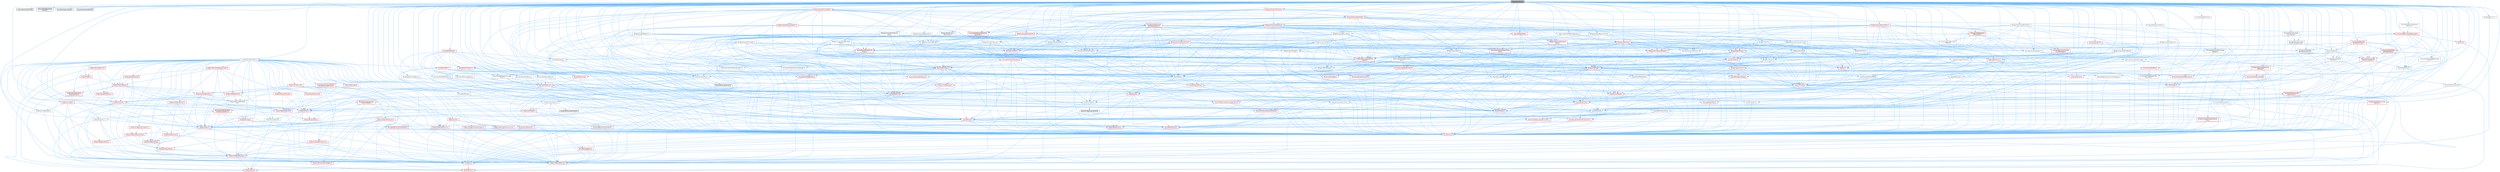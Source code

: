 digraph "SlateSharedPCH.h"
{
 // INTERACTIVE_SVG=YES
 // LATEX_PDF_SIZE
  bgcolor="transparent";
  edge [fontname=Helvetica,fontsize=10,labelfontname=Helvetica,labelfontsize=10];
  node [fontname=Helvetica,fontsize=10,shape=box,height=0.2,width=0.4];
  Node1 [id="Node000001",label="SlateSharedPCH.h",height=0.2,width=0.4,color="gray40", fillcolor="grey60", style="filled", fontcolor="black",tooltip=" "];
  Node1 -> Node2 [id="edge1_Node000001_Node000002",color="steelblue1",style="solid",tooltip=" "];
  Node2 [id="Node000002",label="CoreUObjectSharedPCH.h",height=0.2,width=0.4,color="grey40", fillcolor="white", style="filled",URL="$de/d2f/CoreUObjectSharedPCH_8h.html",tooltip=" "];
  Node2 -> Node3 [id="edge2_Node000002_Node000003",color="steelblue1",style="solid",tooltip=" "];
  Node3 [id="Node000003",label="CoreSharedPCH.h",height=0.2,width=0.4,color="red", fillcolor="#FFF0F0", style="filled",URL="$d8/de5/CoreSharedPCH_8h.html",tooltip=" "];
  Node3 -> Node404 [id="edge3_Node000003_Node000404",color="steelblue1",style="solid",tooltip=" "];
  Node404 [id="Node000404",label="Async/TaskGraphInterfaces.h",height=0.2,width=0.4,color="red", fillcolor="#FFF0F0", style="filled",URL="$d2/d4c/TaskGraphInterfaces_8h.html",tooltip=" "];
  Node404 -> Node5 [id="edge4_Node000404_Node000005",color="steelblue1",style="solid",tooltip=" "];
  Node5 [id="Node000005",label="CoreTypes.h",height=0.2,width=0.4,color="red", fillcolor="#FFF0F0", style="filled",URL="$dc/dec/CoreTypes_8h.html",tooltip=" "];
  Node5 -> Node6 [id="edge5_Node000005_Node000006",color="steelblue1",style="solid",tooltip=" "];
  Node6 [id="Node000006",label="HAL/Platform.h",height=0.2,width=0.4,color="red", fillcolor="#FFF0F0", style="filled",URL="$d9/dd0/Platform_8h.html",tooltip=" "];
  Node404 -> Node405 [id="edge6_Node000404_Node000405",color="steelblue1",style="solid",tooltip=" "];
  Node405 [id="Node000405",label="HAL/IConsoleManager.h",height=0.2,width=0.4,color="red", fillcolor="#FFF0F0", style="filled",URL="$dd/d0d/IConsoleManager_8h.html",tooltip=" "];
  Node405 -> Node5 [id="edge7_Node000405_Node000005",color="steelblue1",style="solid",tooltip=" "];
  Node3 -> Node435 [id="edge8_Node000003_Node000435",color="steelblue1",style="solid",tooltip=" "];
  Node435 [id="Node000435",label="Containers/Ticker.h",height=0.2,width=0.4,color="red", fillcolor="#FFF0F0", style="filled",URL="$d8/d8d/Ticker_8h.html",tooltip=" "];
  Node435 -> Node5 [id="edge9_Node000435_Node000005",color="steelblue1",style="solid",tooltip=" "];
  Node3 -> Node360 [id="edge10_Node000003_Node000360",color="steelblue1",style="solid",tooltip=" "];
  Node360 [id="Node000360",label="CoreMinimal.h",height=0.2,width=0.4,color="red", fillcolor="#FFF0F0", style="filled",URL="$d7/d67/CoreMinimal_8h.html",tooltip=" "];
  Node360 -> Node5 [id="edge11_Node000360_Node000005",color="steelblue1",style="solid",tooltip=" "];
  Node3 -> Node5 [id="edge12_Node000003_Node000005",color="steelblue1",style="solid",tooltip=" "];
  Node3 -> Node405 [id="edge13_Node000003_Node000405",color="steelblue1",style="solid",tooltip=" "];
  Node3 -> Node449 [id="edge14_Node000003_Node000449",color="steelblue1",style="solid",tooltip=" "];
  Node449 [id="Node000449",label="Misc/Attribute.h",height=0.2,width=0.4,color="red", fillcolor="#FFF0F0", style="filled",URL="$d4/d08/Attribute_8h.html",tooltip=" "];
  Node449 -> Node5 [id="edge15_Node000449_Node000005",color="steelblue1",style="solid",tooltip=" "];
  Node3 -> Node466 [id="edge16_Node000003_Node000466",color="steelblue1",style="solid",tooltip=" "];
  Node466 [id="Node000466",label="Misc/CoreDelegates.h",height=0.2,width=0.4,color="red", fillcolor="#FFF0F0", style="filled",URL="$d9/dc2/CoreDelegates_8h.html",tooltip=" "];
  Node466 -> Node5 [id="edge17_Node000466_Node000005",color="steelblue1",style="solid",tooltip=" "];
  Node2 -> Node517 [id="edge18_Node000002_Node000517",color="steelblue1",style="solid",tooltip=" "];
  Node517 [id="Node000517",label="Misc/NotifyHook.h",height=0.2,width=0.4,color="grey40", fillcolor="white", style="filled",URL="$d6/dff/NotifyHook_8h.html",tooltip=" "];
  Node517 -> Node360 [id="edge19_Node000517_Node000360",color="steelblue1",style="solid",tooltip=" "];
  Node2 -> Node518 [id="edge20_Node000002_Node000518",color="steelblue1",style="solid",tooltip=" "];
  Node518 [id="Node000518",label="Misc/PackageName.h",height=0.2,width=0.4,color="red", fillcolor="#FFF0F0", style="filled",URL="$d1/dc7/PackageName_8h.html",tooltip=" "];
  Node518 -> Node6 [id="edge21_Node000518_Node000006",color="steelblue1",style="solid",tooltip=" "];
  Node2 -> Node521 [id="edge22_Node000002_Node000521",color="steelblue1",style="solid",tooltip=" "];
  Node521 [id="Node000521",label="Misc/WorldCompositionUtility.h",height=0.2,width=0.4,color="red", fillcolor="#FFF0F0", style="filled",URL="$d4/de1/WorldCompositionUtility_8h.html",tooltip=" "];
  Node521 -> Node360 [id="edge23_Node000521_Node000360",color="steelblue1",style="solid",tooltip=" "];
  Node521 -> Node5 [id="edge24_Node000521_Node000005",color="steelblue1",style="solid",tooltip=" "];
  Node2 -> Node522 [id="edge25_Node000002_Node000522",color="steelblue1",style="solid",tooltip=" "];
  Node522 [id="Node000522",label="Serialization/ArchiveUObject.h",height=0.2,width=0.4,color="red", fillcolor="#FFF0F0", style="filled",URL="$de/ddb/ArchiveUObject_8h.html",tooltip=" "];
  Node2 -> Node523 [id="edge26_Node000002_Node000523",color="steelblue1",style="solid",tooltip=" "];
  Node523 [id="Node000523",label="Serialization/ArchiveUObject\lFromStructuredArchive.h",height=0.2,width=0.4,color="red", fillcolor="#FFF0F0", style="filled",URL="$d2/d52/ArchiveUObjectFromStructuredArchive_8h.html",tooltip=" "];
  Node523 -> Node6 [id="edge27_Node000523_Node000006",color="steelblue1",style="solid",tooltip=" "];
  Node523 -> Node522 [id="edge28_Node000523_Node000522",color="steelblue1",style="solid",tooltip=" "];
  Node523 -> Node526 [id="edge29_Node000523_Node000526",color="steelblue1",style="solid",tooltip=" "];
  Node526 [id="Node000526",label="UObject/LazyObjectPtr.h",height=0.2,width=0.4,color="red", fillcolor="#FFF0F0", style="filled",URL="$d0/d2a/LazyObjectPtr_8h.html",tooltip=" "];
  Node526 -> Node6 [id="edge30_Node000526_Node000006",color="steelblue1",style="solid",tooltip=" "];
  Node526 -> Node527 [id="edge31_Node000526_Node000527",color="steelblue1",style="solid",tooltip=" "];
  Node527 [id="Node000527",label="Templates/Casts.h",height=0.2,width=0.4,color="red", fillcolor="#FFF0F0", style="filled",URL="$d4/d55/Casts_8h.html",tooltip=" "];
  Node527 -> Node5 [id="edge32_Node000527_Node000005",color="steelblue1",style="solid",tooltip=" "];
  Node527 -> Node528 [id="edge33_Node000527_Node000528",color="steelblue1",style="solid",tooltip=" "];
  Node528 [id="Node000528",label="UObject/Class.h",height=0.2,width=0.4,color="red", fillcolor="#FFF0F0", style="filled",URL="$d4/d05/Class_8h.html",tooltip=" "];
  Node528 -> Node5 [id="edge34_Node000528_Node000005",color="steelblue1",style="solid",tooltip=" "];
  Node528 -> Node531 [id="edge35_Node000528_Node000531",color="steelblue1",style="solid",tooltip=" "];
  Node531 [id="Node000531",label="UObject/CoreNative.h",height=0.2,width=0.4,color="grey40", fillcolor="white", style="filled",URL="$db/db9/CoreNative_8h.html",tooltip=" "];
  Node531 -> Node6 [id="edge36_Node000531_Node000006",color="steelblue1",style="solid",tooltip=" "];
  Node531 -> Node532 [id="edge37_Node000531_Node000532",color="steelblue1",style="solid",tooltip=" "];
  Node532 [id="Node000532",label="UObject/Object.h",height=0.2,width=0.4,color="red", fillcolor="#FFF0F0", style="filled",URL="$db/dbf/Object_8h.html",tooltip=" "];
  Node532 -> Node533 [id="edge38_Node000532_Node000533",color="steelblue1",style="solid",tooltip=" "];
  Node533 [id="Node000533",label="UObject/Script.h",height=0.2,width=0.4,color="red", fillcolor="#FFF0F0", style="filled",URL="$de/dc6/Script_8h.html",tooltip=" "];
  Node532 -> Node535 [id="edge39_Node000532_Node000535",color="steelblue1",style="solid",tooltip=" "];
  Node535 [id="Node000535",label="UObject/ObjectMacros.h",height=0.2,width=0.4,color="red", fillcolor="#FFF0F0", style="filled",URL="$d8/d8d/ObjectMacros_8h.html",tooltip=" "];
  Node535 -> Node533 [id="edge40_Node000535_Node000533",color="steelblue1",style="solid",tooltip=" "];
  Node532 -> Node536 [id="edge41_Node000532_Node000536",color="steelblue1",style="solid",tooltip=" "];
  Node536 [id="Node000536",label="UObject/UObjectBaseUtility.h",height=0.2,width=0.4,color="red", fillcolor="#FFF0F0", style="filled",URL="$d2/df9/UObjectBaseUtility_8h.html",tooltip=" "];
  Node536 -> Node538 [id="edge42_Node000536_Node000538",color="steelblue1",style="solid",tooltip=" "];
  Node538 [id="Node000538",label="UObject/UObjectArray.h",height=0.2,width=0.4,color="red", fillcolor="#FFF0F0", style="filled",URL="$d1/dc1/UObjectArray_8h.html",tooltip=" "];
  Node538 -> Node539 [id="edge43_Node000538_Node000539",color="steelblue1",style="solid",tooltip=" "];
  Node539 [id="Node000539",label="UObject/UObjectBase.h",height=0.2,width=0.4,color="red", fillcolor="#FFF0F0", style="filled",URL="$df/d4a/UObjectBase_8h.html",tooltip=" "];
  Node539 -> Node535 [id="edge44_Node000539_Node000535",color="steelblue1",style="solid",tooltip=" "];
  Node539 -> Node541 [id="edge45_Node000539_Node000541",color="steelblue1",style="solid",tooltip=" "];
  Node541 [id="Node000541",label="UObject/UObjectGlobals.h",height=0.2,width=0.4,color="red", fillcolor="#FFF0F0", style="filled",URL="$d0/da9/UObjectGlobals_8h.html",tooltip=" "];
  Node541 -> Node5 [id="edge46_Node000541_Node000005",color="steelblue1",style="solid",tooltip=" "];
  Node541 -> Node522 [id="edge47_Node000541_Node000522",color="steelblue1",style="solid",tooltip=" "];
  Node541 -> Node535 [id="edge48_Node000541_Node000535",color="steelblue1",style="solid",tooltip=" "];
  Node541 -> Node533 [id="edge49_Node000541_Node000533",color="steelblue1",style="solid",tooltip=" "];
  Node536 -> Node539 [id="edge50_Node000536_Node000539",color="steelblue1",style="solid",tooltip=" "];
  Node536 -> Node555 [id="edge51_Node000536_Node000555",color="steelblue1",style="solid",tooltip=" "];
  Node555 [id="Node000555",label="UObject/UObjectMarks.h",height=0.2,width=0.4,color="red", fillcolor="#FFF0F0", style="filled",URL="$d1/dff/UObjectMarks_8h.html",tooltip=" "];
  Node531 -> Node533 [id="edge52_Node000531_Node000533",color="steelblue1",style="solid",tooltip=" "];
  Node528 -> Node559 [id="edge53_Node000528_Node000559",color="steelblue1",style="solid",tooltip=" "];
  Node559 [id="Node000559",label="UObject/GarbageCollection.h",height=0.2,width=0.4,color="red", fillcolor="#FFF0F0", style="filled",URL="$d1/d85/GarbageCollection_8h.html",tooltip=" "];
  Node559 -> Node5 [id="edge54_Node000559_Node000005",color="steelblue1",style="solid",tooltip=" "];
  Node559 -> Node541 [id="edge55_Node000559_Node000541",color="steelblue1",style="solid",tooltip=" "];
  Node528 -> Node532 [id="edge56_Node000528_Node000532",color="steelblue1",style="solid",tooltip=" "];
  Node528 -> Node535 [id="edge57_Node000528_Node000535",color="steelblue1",style="solid",tooltip=" "];
  Node528 -> Node570 [id="edge58_Node000528_Node000570",color="steelblue1",style="solid",tooltip=" "];
  Node570 [id="Node000570",label="UObject/PropertyTag.h",height=0.2,width=0.4,color="red", fillcolor="#FFF0F0", style="filled",URL="$d4/d43/PropertyTag_8h.html",tooltip=" "];
  Node570 -> Node5 [id="edge59_Node000570_Node000005",color="steelblue1",style="solid",tooltip=" "];
  Node528 -> Node533 [id="edge60_Node000528_Node000533",color="steelblue1",style="solid",tooltip=" "];
  Node528 -> Node541 [id="edge61_Node000528_Node000541",color="steelblue1",style="solid",tooltip=" "];
  Node527 -> Node532 [id="edge62_Node000527_Node000532",color="steelblue1",style="solid",tooltip=" "];
  Node527 -> Node535 [id="edge63_Node000527_Node000535",color="steelblue1",style="solid",tooltip=" "];
  Node526 -> Node532 [id="edge64_Node000526_Node000532",color="steelblue1",style="solid",tooltip=" "];
  Node526 -> Node561 [id="edge65_Node000526_Node000561",color="steelblue1",style="solid",tooltip=" "];
  Node561 [id="Node000561",label="UObject/PersistentObject\lPtr.h",height=0.2,width=0.4,color="grey40", fillcolor="white", style="filled",URL="$d0/dda/PersistentObjectPtr_8h.html",tooltip=" "];
  Node561 -> Node532 [id="edge66_Node000561_Node000532",color="steelblue1",style="solid",tooltip=" "];
  Node561 -> Node562 [id="edge67_Node000561_Node000562",color="steelblue1",style="solid",tooltip=" "];
  Node562 [id="Node000562",label="UObject/WeakObjectPtr.h",height=0.2,width=0.4,color="red", fillcolor="#FFF0F0", style="filled",URL="$d6/d96/WeakObjectPtr_8h.html",tooltip=" "];
  Node562 -> Node5 [id="edge68_Node000562_Node000005",color="steelblue1",style="solid",tooltip=" "];
  Node562 -> Node538 [id="edge69_Node000562_Node000538",color="steelblue1",style="solid",tooltip=" "];
  Node523 -> Node574 [id="edge70_Node000523_Node000574",color="steelblue1",style="solid",tooltip=" "];
  Node574 [id="Node000574",label="UObject/ObjectResource.h",height=0.2,width=0.4,color="red", fillcolor="#FFF0F0", style="filled",URL="$d5/d42/ObjectResource_8h.html",tooltip=" "];
  Node574 -> Node360 [id="edge71_Node000574_Node000360",color="steelblue1",style="solid",tooltip=" "];
  Node574 -> Node5 [id="edge72_Node000574_Node000005",color="steelblue1",style="solid",tooltip=" "];
  Node574 -> Node535 [id="edge73_Node000574_Node000535",color="steelblue1",style="solid",tooltip=" "];
  Node523 -> Node583 [id="edge74_Node000523_Node000583",color="steelblue1",style="solid",tooltip=" "];
  Node583 [id="Node000583",label="UObject/SoftObjectPtr.h",height=0.2,width=0.4,color="red", fillcolor="#FFF0F0", style="filled",URL="$d8/d46/SoftObjectPtr_8h.html",tooltip=" "];
  Node583 -> Node532 [id="edge75_Node000583_Node000532",color="steelblue1",style="solid",tooltip=" "];
  Node583 -> Node527 [id="edge76_Node000583_Node000527",color="steelblue1",style="solid",tooltip=" "];
  Node583 -> Node561 [id="edge77_Node000583_Node000561",color="steelblue1",style="solid",tooltip=" "];
  Node523 -> Node562 [id="edge78_Node000523_Node000562",color="steelblue1",style="solid",tooltip=" "];
  Node2 -> Node585 [id="edge79_Node000002_Node000585",color="steelblue1",style="solid",tooltip=" "];
  Node585 [id="Node000585",label="Serialization/BulkData.h",height=0.2,width=0.4,color="red", fillcolor="#FFF0F0", style="filled",URL="$d4/d8e/BulkData_8h.html",tooltip=" "];
  Node585 -> Node360 [id="edge80_Node000585_Node000360",color="steelblue1",style="solid",tooltip=" "];
  Node585 -> Node5 [id="edge81_Node000585_Node000005",color="steelblue1",style="solid",tooltip=" "];
  Node2 -> Node592 [id="edge82_Node000002_Node000592",color="steelblue1",style="solid",tooltip=" "];
  Node592 [id="Node000592",label="Serialization/Serialized\lPropertyScope.h",height=0.2,width=0.4,color="red", fillcolor="#FFF0F0", style="filled",URL="$d0/d29/SerializedPropertyScope_8h.html",tooltip=" "];
  Node2 -> Node527 [id="edge83_Node000002_Node000527",color="steelblue1",style="solid",tooltip=" "];
  Node2 -> Node593 [id="edge84_Node000002_Node000593",color="steelblue1",style="solid",tooltip=" "];
  Node593 [id="Node000593",label="Templates/SubclassOf.h",height=0.2,width=0.4,color="red", fillcolor="#FFF0F0", style="filled",URL="$d5/db4/SubclassOf_8h.html",tooltip=" "];
  Node593 -> Node528 [id="edge85_Node000593_Node000528",color="steelblue1",style="solid",tooltip=" "];
  Node2 -> Node528 [id="edge86_Node000002_Node000528",color="steelblue1",style="solid",tooltip=" "];
  Node2 -> Node531 [id="edge87_Node000002_Node000531",color="steelblue1",style="solid",tooltip=" "];
  Node2 -> Node594 [id="edge88_Node000002_Node000594",color="steelblue1",style="solid",tooltip=" "];
  Node594 [id="Node000594",label="UObject/CoreNet.h",height=0.2,width=0.4,color="red", fillcolor="#FFF0F0", style="filled",URL="$da/d1a/CoreNet_8h.html",tooltip=" "];
  Node594 -> Node528 [id="edge89_Node000594_Node000528",color="steelblue1",style="solid",tooltip=" "];
  Node594 -> Node595 [id="edge90_Node000594_Node000595",color="steelblue1",style="solid",tooltip=" "];
  Node595 [id="Node000595",label="UObject/CoreNetTypes.h",height=0.2,width=0.4,color="grey40", fillcolor="white", style="filled",URL="$d1/dfa/CoreNetTypes_8h.html",tooltip=" "];
  Node595 -> Node535 [id="edge91_Node000595_Node000535",color="steelblue1",style="solid",tooltip=" "];
  Node594 -> Node532 [id="edge92_Node000594_Node000532",color="steelblue1",style="solid",tooltip=" "];
  Node594 -> Node535 [id="edge93_Node000594_Node000535",color="steelblue1",style="solid",tooltip=" "];
  Node594 -> Node541 [id="edge94_Node000594_Node000541",color="steelblue1",style="solid",tooltip=" "];
  Node594 -> Node562 [id="edge95_Node000594_Node000562",color="steelblue1",style="solid",tooltip=" "];
  Node2 -> Node595 [id="edge96_Node000002_Node000595",color="steelblue1",style="solid",tooltip=" "];
  Node2 -> Node559 [id="edge97_Node000002_Node000559",color="steelblue1",style="solid",tooltip=" "];
  Node2 -> Node564 [id="edge98_Node000002_Node000564",color="steelblue1",style="solid",tooltip=" "];
  Node564 [id="Node000564",label="UObject/GCObject.h",height=0.2,width=0.4,color="red", fillcolor="#FFF0F0", style="filled",URL="$db/d9c/GCObject_8h.html",tooltip=" "];
  Node564 -> Node360 [id="edge99_Node000564_Node000360",color="steelblue1",style="solid",tooltip=" "];
  Node564 -> Node535 [id="edge100_Node000564_Node000535",color="steelblue1",style="solid",tooltip=" "];
  Node564 -> Node532 [id="edge101_Node000564_Node000532",color="steelblue1",style="solid",tooltip=" "];
  Node2 -> Node596 [id="edge102_Node000002_Node000596",color="steelblue1",style="solid",tooltip=" "];
  Node596 [id="Node000596",label="UObject/GeneratedCppIncludes.h",height=0.2,width=0.4,color="red", fillcolor="#FFF0F0", style="filled",URL="$d5/d24/GeneratedCppIncludes_8h.html",tooltip=" "];
  Node596 -> Node532 [id="edge103_Node000596_Node000532",color="steelblue1",style="solid",tooltip=" "];
  Node596 -> Node541 [id="edge104_Node000596_Node000541",color="steelblue1",style="solid",tooltip=" "];
  Node596 -> Node531 [id="edge105_Node000596_Node000531",color="steelblue1",style="solid",tooltip=" "];
  Node596 -> Node528 [id="edge106_Node000596_Node000528",color="steelblue1",style="solid",tooltip=" "];
  Node596 -> Node600 [id="edge107_Node000596_Node000600",color="steelblue1",style="solid",tooltip=" "];
  Node600 [id="Node000600",label="UObject/Package.h",height=0.2,width=0.4,color="red", fillcolor="#FFF0F0", style="filled",URL="$dd/d79/Package_8h.html",tooltip=" "];
  Node600 -> Node360 [id="edge108_Node000600_Node000360",color="steelblue1",style="solid",tooltip=" "];
  Node600 -> Node521 [id="edge109_Node000600_Node000521",color="steelblue1",style="solid",tooltip=" "];
  Node600 -> Node532 [id="edge110_Node000600_Node000532",color="steelblue1",style="solid",tooltip=" "];
  Node600 -> Node535 [id="edge111_Node000600_Node000535",color="steelblue1",style="solid",tooltip=" "];
  Node600 -> Node541 [id="edge112_Node000600_Node000541",color="steelblue1",style="solid",tooltip=" "];
  Node596 -> Node602 [id="edge113_Node000596_Node000602",color="steelblue1",style="solid",tooltip=" "];
  Node602 [id="Node000602",label="UObject/UnrealType.h",height=0.2,width=0.4,color="red", fillcolor="#FFF0F0", style="filled",URL="$d6/d2f/UnrealType_8h.html",tooltip=" "];
  Node602 -> Node592 [id="edge114_Node000602_Node000592",color="steelblue1",style="solid",tooltip=" "];
  Node602 -> Node527 [id="edge115_Node000602_Node000527",color="steelblue1",style="solid",tooltip=" "];
  Node602 -> Node528 [id="edge116_Node000602_Node000528",color="steelblue1",style="solid",tooltip=" "];
  Node602 -> Node526 [id="edge117_Node000602_Node000526",color="steelblue1",style="solid",tooltip=" "];
  Node602 -> Node532 [id="edge118_Node000602_Node000532",color="steelblue1",style="solid",tooltip=" "];
  Node602 -> Node535 [id="edge119_Node000602_Node000535",color="steelblue1",style="solid",tooltip=" "];
  Node602 -> Node561 [id="edge120_Node000602_Node000561",color="steelblue1",style="solid",tooltip=" "];
  Node602 -> Node570 [id="edge121_Node000602_Node000570",color="steelblue1",style="solid",tooltip=" "];
  Node602 -> Node604 [id="edge122_Node000602_Node000604",color="steelblue1",style="solid",tooltip=" "];
  Node604 [id="Node000604",label="UObject/ScriptInterface.h",height=0.2,width=0.4,color="red", fillcolor="#FFF0F0", style="filled",URL="$da/d56/ScriptInterface_8h.html",tooltip=" "];
  Node604 -> Node541 [id="edge123_Node000604_Node000541",color="steelblue1",style="solid",tooltip=" "];
  Node604 -> Node527 [id="edge124_Node000604_Node000527",color="steelblue1",style="solid",tooltip=" "];
  Node602 -> Node583 [id="edge125_Node000602_Node000583",color="steelblue1",style="solid",tooltip=" "];
  Node602 -> Node541 [id="edge126_Node000602_Node000541",color="steelblue1",style="solid",tooltip=" "];
  Node602 -> Node562 [id="edge127_Node000602_Node000562",color="steelblue1",style="solid",tooltip=" "];
  Node596 -> Node612 [id="edge128_Node000596_Node000612",color="steelblue1",style="solid",tooltip=" "];
  Node612 [id="Node000612",label="UObject/TextProperty.h",height=0.2,width=0.4,color="red", fillcolor="#FFF0F0", style="filled",URL="$d5/d51/TextProperty_8h.html",tooltip=" "];
  Node612 -> Node5 [id="edge129_Node000612_Node000005",color="steelblue1",style="solid",tooltip=" "];
  Node612 -> Node535 [id="edge130_Node000612_Node000535",color="steelblue1",style="solid",tooltip=" "];
  Node612 -> Node541 [id="edge131_Node000612_Node000541",color="steelblue1",style="solid",tooltip=" "];
  Node612 -> Node602 [id="edge132_Node000612_Node000602",color="steelblue1",style="solid",tooltip=" "];
  Node2 -> Node614 [id="edge133_Node000002_Node000614",color="steelblue1",style="solid",tooltip=" "];
  Node614 [id="Node000614",label="UObject/Interface.h",height=0.2,width=0.4,color="grey40", fillcolor="white", style="filled",URL="$d7/d91/Interface_8h.html",tooltip=" "];
  Node614 -> Node6 [id="edge134_Node000614_Node000006",color="steelblue1",style="solid",tooltip=" "];
  Node614 -> Node532 [id="edge135_Node000614_Node000532",color="steelblue1",style="solid",tooltip=" "];
  Node614 -> Node535 [id="edge136_Node000614_Node000535",color="steelblue1",style="solid",tooltip=" "];
  Node614 -> Node541 [id="edge137_Node000614_Node000541",color="steelblue1",style="solid",tooltip=" "];
  Node2 -> Node526 [id="edge138_Node000002_Node000526",color="steelblue1",style="solid",tooltip=" "];
  Node2 -> Node615 [id="edge139_Node000002_Node000615",color="steelblue1",style="solid",tooltip=" "];
  Node615 [id="Node000615",label="UObject/Linker.h",height=0.2,width=0.4,color="red", fillcolor="#FFF0F0", style="filled",URL="$d8/d3d/Linker_8h.html",tooltip=" "];
  Node615 -> Node360 [id="edge140_Node000615_Node000360",color="steelblue1",style="solid",tooltip=" "];
  Node615 -> Node5 [id="edge141_Node000615_Node000005",color="steelblue1",style="solid",tooltip=" "];
  Node615 -> Node535 [id="edge142_Node000615_Node000535",color="steelblue1",style="solid",tooltip=" "];
  Node615 -> Node574 [id="edge143_Node000615_Node000574",color="steelblue1",style="solid",tooltip=" "];
  Node615 -> Node617 [id="edge144_Node000615_Node000617",color="steelblue1",style="solid",tooltip=" "];
  Node617 [id="Node000617",label="UObject/PackageFileSummary.h",height=0.2,width=0.4,color="red", fillcolor="#FFF0F0", style="filled",URL="$d3/d63/PackageFileSummary_8h.html",tooltip=" "];
  Node617 -> Node360 [id="edge145_Node000617_Node000360",color="steelblue1",style="solid",tooltip=" "];
  Node617 -> Node5 [id="edge146_Node000617_Node000005",color="steelblue1",style="solid",tooltip=" "];
  Node2 -> Node618 [id="edge147_Node000002_Node000618",color="steelblue1",style="solid",tooltip=" "];
  Node618 [id="Node000618",label="UObject/LinkerLoad.h",height=0.2,width=0.4,color="red", fillcolor="#FFF0F0", style="filled",URL="$d7/def/LinkerLoad_8h.html",tooltip=" "];
  Node618 -> Node360 [id="edge148_Node000618_Node000360",color="steelblue1",style="solid",tooltip=" "];
  Node618 -> Node522 [id="edge149_Node000618_Node000522",color="steelblue1",style="solid",tooltip=" "];
  Node618 -> Node526 [id="edge150_Node000618_Node000526",color="steelblue1",style="solid",tooltip=" "];
  Node618 -> Node615 [id="edge151_Node000618_Node000615",color="steelblue1",style="solid",tooltip=" "];
  Node618 -> Node535 [id="edge152_Node000618_Node000535",color="steelblue1",style="solid",tooltip=" "];
  Node618 -> Node574 [id="edge153_Node000618_Node000574",color="steelblue1",style="solid",tooltip=" "];
  Node618 -> Node561 [id="edge154_Node000618_Node000561",color="steelblue1",style="solid",tooltip=" "];
  Node618 -> Node583 [id="edge155_Node000618_Node000583",color="steelblue1",style="solid",tooltip=" "];
  Node2 -> Node532 [id="edge156_Node000002_Node000532",color="steelblue1",style="solid",tooltip=" "];
  Node2 -> Node621 [id="edge157_Node000002_Node000621",color="steelblue1",style="solid",tooltip=" "];
  Node621 [id="Node000621",label="UObject/ObjectKey.h",height=0.2,width=0.4,color="red", fillcolor="#FFF0F0", style="filled",URL="$d8/db9/ObjectKey_8h.html",tooltip=" "];
  Node621 -> Node562 [id="edge158_Node000621_Node000562",color="steelblue1",style="solid",tooltip=" "];
  Node2 -> Node535 [id="edge159_Node000002_Node000535",color="steelblue1",style="solid",tooltip=" "];
  Node2 -> Node622 [id="edge160_Node000002_Node000622",color="steelblue1",style="solid",tooltip=" "];
  Node622 [id="Node000622",label="UObject/ObjectRedirector.h",height=0.2,width=0.4,color="red", fillcolor="#FFF0F0", style="filled",URL="$de/d64/ObjectRedirector_8h.html",tooltip=" "];
  Node622 -> Node360 [id="edge161_Node000622_Node000360",color="steelblue1",style="solid",tooltip=" "];
  Node622 -> Node5 [id="edge162_Node000622_Node000005",color="steelblue1",style="solid",tooltip=" "];
  Node622 -> Node532 [id="edge163_Node000622_Node000532",color="steelblue1",style="solid",tooltip=" "];
  Node622 -> Node535 [id="edge164_Node000622_Node000535",color="steelblue1",style="solid",tooltip=" "];
  Node622 -> Node541 [id="edge165_Node000622_Node000541",color="steelblue1",style="solid",tooltip=" "];
  Node2 -> Node574 [id="edge166_Node000002_Node000574",color="steelblue1",style="solid",tooltip=" "];
  Node2 -> Node600 [id="edge167_Node000002_Node000600",color="steelblue1",style="solid",tooltip=" "];
  Node2 -> Node617 [id="edge168_Node000002_Node000617",color="steelblue1",style="solid",tooltip=" "];
  Node2 -> Node561 [id="edge169_Node000002_Node000561",color="steelblue1",style="solid",tooltip=" "];
  Node2 -> Node570 [id="edge170_Node000002_Node000570",color="steelblue1",style="solid",tooltip=" "];
  Node2 -> Node533 [id="edge171_Node000002_Node000533",color="steelblue1",style="solid",tooltip=" "];
  Node2 -> Node604 [id="edge172_Node000002_Node000604",color="steelblue1",style="solid",tooltip=" "];
  Node2 -> Node623 [id="edge173_Node000002_Node000623",color="steelblue1",style="solid",tooltip=" "];
  Node623 [id="Node000623",label="UObject/ScriptMacros.h",height=0.2,width=0.4,color="red", fillcolor="#FFF0F0", style="filled",URL="$d9/d99/ScriptMacros_8h.html",tooltip=" "];
  Node623 -> Node533 [id="edge174_Node000623_Node000533",color="steelblue1",style="solid",tooltip=" "];
  Node623 -> Node604 [id="edge175_Node000623_Node000604",color="steelblue1",style="solid",tooltip=" "];
  Node623 -> Node602 [id="edge176_Node000623_Node000602",color="steelblue1",style="solid",tooltip=" "];
  Node623 -> Node624 [id="edge177_Node000623_Node000624",color="steelblue1",style="solid",tooltip=" "];
  Node624 [id="Node000624",label="UObject/Stack.h",height=0.2,width=0.4,color="red", fillcolor="#FFF0F0", style="filled",URL="$dc/db6/Stack_8h.html",tooltip=" "];
  Node624 -> Node533 [id="edge178_Node000624_Node000533",color="steelblue1",style="solid",tooltip=" "];
  Node624 -> Node527 [id="edge179_Node000624_Node000527",color="steelblue1",style="solid",tooltip=" "];
  Node624 -> Node602 [id="edge180_Node000624_Node000602",color="steelblue1",style="solid",tooltip=" "];
  Node2 -> Node583 [id="edge181_Node000002_Node000583",color="steelblue1",style="solid",tooltip=" "];
  Node2 -> Node624 [id="edge182_Node000002_Node000624",color="steelblue1",style="solid",tooltip=" "];
  Node2 -> Node626 [id="edge183_Node000002_Node000626",color="steelblue1",style="solid",tooltip=" "];
  Node626 [id="Node000626",label="UObject/StructOnScope.h",height=0.2,width=0.4,color="red", fillcolor="#FFF0F0", style="filled",URL="$df/dbd/StructOnScope_8h.html",tooltip=" "];
  Node626 -> Node528 [id="edge184_Node000626_Node000528",color="steelblue1",style="solid",tooltip=" "];
  Node626 -> Node562 [id="edge185_Node000626_Node000562",color="steelblue1",style="solid",tooltip=" "];
  Node626 -> Node527 [id="edge186_Node000626_Node000527",color="steelblue1",style="solid",tooltip=" "];
  Node2 -> Node612 [id="edge187_Node000002_Node000612",color="steelblue1",style="solid",tooltip=" "];
  Node2 -> Node602 [id="edge188_Node000002_Node000602",color="steelblue1",style="solid",tooltip=" "];
  Node2 -> Node627 [id="edge189_Node000002_Node000627",color="steelblue1",style="solid",tooltip=" "];
  Node627 [id="Node000627",label="UObject/UObjectAnnotation.h",height=0.2,width=0.4,color="red", fillcolor="#FFF0F0", style="filled",URL="$d9/d17/UObjectAnnotation_8h.html",tooltip=" "];
  Node627 -> Node538 [id="edge190_Node000627_Node000538",color="steelblue1",style="solid",tooltip=" "];
  Node627 -> Node536 [id="edge191_Node000627_Node000536",color="steelblue1",style="solid",tooltip=" "];
  Node2 -> Node538 [id="edge192_Node000002_Node000538",color="steelblue1",style="solid",tooltip=" "];
  Node2 -> Node539 [id="edge193_Node000002_Node000539",color="steelblue1",style="solid",tooltip=" "];
  Node2 -> Node536 [id="edge194_Node000002_Node000536",color="steelblue1",style="solid",tooltip=" "];
  Node2 -> Node541 [id="edge195_Node000002_Node000541",color="steelblue1",style="solid",tooltip=" "];
  Node2 -> Node582 [id="edge196_Node000002_Node000582",color="steelblue1",style="solid",tooltip=" "];
  Node582 [id="Node000582",label="UObject/UObjectHash.h",height=0.2,width=0.4,color="red", fillcolor="#FFF0F0", style="filled",URL="$d2/ddf/UObjectHash_8h.html",tooltip=" "];
  Node582 -> Node5 [id="edge197_Node000582_Node000005",color="steelblue1",style="solid",tooltip=" "];
  Node582 -> Node535 [id="edge198_Node000582_Node000535",color="steelblue1",style="solid",tooltip=" "];
  Node582 -> Node538 [id="edge199_Node000582_Node000538",color="steelblue1",style="solid",tooltip=" "];
  Node2 -> Node628 [id="edge200_Node000002_Node000628",color="steelblue1",style="solid",tooltip=" "];
  Node628 [id="Node000628",label="UObject/UObjectIterator.h",height=0.2,width=0.4,color="red", fillcolor="#FFF0F0", style="filled",URL="$df/d91/UObjectIterator_8h.html",tooltip=" "];
  Node628 -> Node360 [id="edge201_Node000628_Node000360",color="steelblue1",style="solid",tooltip=" "];
  Node628 -> Node582 [id="edge202_Node000628_Node000582",color="steelblue1",style="solid",tooltip=" "];
  Node628 -> Node538 [id="edge203_Node000628_Node000538",color="steelblue1",style="solid",tooltip=" "];
  Node628 -> Node532 [id="edge204_Node000628_Node000532",color="steelblue1",style="solid",tooltip=" "];
  Node628 -> Node528 [id="edge205_Node000628_Node000528",color="steelblue1",style="solid",tooltip=" "];
  Node2 -> Node555 [id="edge206_Node000002_Node000555",color="steelblue1",style="solid",tooltip=" "];
  Node2 -> Node630 [id="edge207_Node000002_Node000630",color="steelblue1",style="solid",tooltip=" "];
  Node630 [id="Node000630",label="UObject/UObjectThreadContext.h",height=0.2,width=0.4,color="red", fillcolor="#FFF0F0", style="filled",URL="$d7/da1/UObjectThreadContext_8h.html",tooltip=" "];
  Node630 -> Node360 [id="edge208_Node000630_Node000360",color="steelblue1",style="solid",tooltip=" "];
  Node630 -> Node5 [id="edge209_Node000630_Node000005",color="steelblue1",style="solid",tooltip=" "];
  Node630 -> Node535 [id="edge210_Node000630_Node000535",color="steelblue1",style="solid",tooltip=" "];
  Node2 -> Node562 [id="edge211_Node000002_Node000562",color="steelblue1",style="solid",tooltip=" "];
  Node1 -> Node632 [id="edge212_Node000001_Node000632",color="steelblue1",style="solid",tooltip=" "];
  Node632 [id="Node000632",label="Policies/JsonPrintPolicy.h",height=0.2,width=0.4,color="grey60", fillcolor="#E0E0E0", style="filled",tooltip=" "];
  Node1 -> Node633 [id="edge213_Node000001_Node000633",color="steelblue1",style="solid",tooltip=" "];
  Node633 [id="Node000633",label="Policies/PrettyJsonPrint\lPolicy.h",height=0.2,width=0.4,color="grey60", fillcolor="#E0E0E0", style="filled",tooltip=" "];
  Node1 -> Node634 [id="edge214_Node000001_Node000634",color="steelblue1",style="solid",tooltip=" "];
  Node634 [id="Node000634",label="Serialization/JsonTypes.h",height=0.2,width=0.4,color="grey60", fillcolor="#E0E0E0", style="filled",tooltip=" "];
  Node1 -> Node635 [id="edge215_Node000001_Node000635",color="steelblue1",style="solid",tooltip=" "];
  Node635 [id="Node000635",label="Serialization/JsonWriter.h",height=0.2,width=0.4,color="grey60", fillcolor="#E0E0E0", style="filled",tooltip=" "];
  Node1 -> Node636 [id="edge216_Node000001_Node000636",color="steelblue1",style="solid",tooltip=" "];
  Node636 [id="Node000636",label="InputCoreTypes.h",height=0.2,width=0.4,color="grey40", fillcolor="white", style="filled",URL="$de/d34/InputCoreTypes_8h.html",tooltip=" "];
  Node636 -> Node535 [id="edge217_Node000636_Node000535",color="steelblue1",style="solid",tooltip=" "];
  Node636 -> Node532 [id="edge218_Node000636_Node000532",color="steelblue1",style="solid",tooltip=" "];
  Node636 -> Node528 [id="edge219_Node000636_Node000528",color="steelblue1",style="solid",tooltip=" "];
  Node636 -> Node449 [id="edge220_Node000636_Node000449",color="steelblue1",style="solid",tooltip=" "];
  Node636 -> Node637 [id="edge221_Node000636_Node000637",color="steelblue1",style="solid",tooltip=" "];
  Node637 [id="Node000637",label="InputCoreTypes.generated.h",height=0.2,width=0.4,color="grey60", fillcolor="#E0E0E0", style="filled",tooltip=" "];
  Node1 -> Node638 [id="edge222_Node000001_Node000638",color="steelblue1",style="solid",tooltip=" "];
  Node638 [id="Node000638",label="Animation/CurveHandle.h",height=0.2,width=0.4,color="grey40", fillcolor="white", style="filled",URL="$de/d65/CurveHandle_8h.html",tooltip=" "];
  Node638 -> Node360 [id="edge223_Node000638_Node000360",color="steelblue1",style="solid",tooltip=" "];
  Node638 -> Node6 [id="edge224_Node000638_Node000006",color="steelblue1",style="solid",tooltip=" "];
  Node1 -> Node639 [id="edge225_Node000001_Node000639",color="steelblue1",style="solid",tooltip=" "];
  Node639 [id="Node000639",label="Animation/CurveSequence.h",height=0.2,width=0.4,color="grey40", fillcolor="white", style="filled",URL="$de/d03/CurveSequence_8h.html",tooltip=" "];
  Node639 -> Node360 [id="edge226_Node000639_Node000360",color="steelblue1",style="solid",tooltip=" "];
  Node639 -> Node638 [id="edge227_Node000639_Node000638",color="steelblue1",style="solid",tooltip=" "];
  Node639 -> Node435 [id="edge228_Node000639_Node000435",color="steelblue1",style="solid",tooltip=" "];
  Node1 -> Node640 [id="edge229_Node000001_Node000640",color="steelblue1",style="solid",tooltip=" "];
  Node640 [id="Node000640",label="Application/SlateApplication\lBase.h",height=0.2,width=0.4,color="grey40", fillcolor="white", style="filled",URL="$d2/dfe/SlateApplicationBase_8h.html",tooltip=" "];
  Node640 -> Node360 [id="edge230_Node000640_Node000360",color="steelblue1",style="solid",tooltip=" "];
  Node640 -> Node641 [id="edge231_Node000640_Node000641",color="steelblue1",style="solid",tooltip=" "];
  Node641 [id="Node000641",label="Styling/SlateColor.h",height=0.2,width=0.4,color="red", fillcolor="#FFF0F0", style="filled",URL="$d1/dc5/SlateColor_8h.html",tooltip=" "];
  Node641 -> Node360 [id="edge232_Node000641_Node000360",color="steelblue1",style="solid",tooltip=" "];
  Node641 -> Node535 [id="edge233_Node000641_Node000535",color="steelblue1",style="solid",tooltip=" "];
  Node641 -> Node528 [id="edge234_Node000641_Node000528",color="steelblue1",style="solid",tooltip=" "];
  Node641 -> Node642 [id="edge235_Node000641_Node000642",color="steelblue1",style="solid",tooltip=" "];
  Node642 [id="Node000642",label="Styling/WidgetStyle.h",height=0.2,width=0.4,color="red", fillcolor="#FFF0F0", style="filled",URL="$d5/de0/WidgetStyle_8h.html",tooltip=" "];
  Node642 -> Node360 [id="edge236_Node000642_Node000360",color="steelblue1",style="solid",tooltip=" "];
  Node640 -> Node644 [id="edge237_Node000640_Node000644",color="steelblue1",style="solid",tooltip=" "];
  Node644 [id="Node000644",label="GenericPlatform/GenericApplication.h",height=0.2,width=0.4,color="red", fillcolor="#FFF0F0", style="filled",URL="$d2/d23/GenericApplication_8h.html",tooltip=" "];
  Node644 -> Node5 [id="edge238_Node000644_Node000005",color="steelblue1",style="solid",tooltip=" "];
  Node644 -> Node647 [id="edge239_Node000644_Node000647",color="steelblue1",style="solid",tooltip=" "];
  Node647 [id="Node000647",label="GenericPlatform/GenericWindow.h",height=0.2,width=0.4,color="red", fillcolor="#FFF0F0", style="filled",URL="$da/d67/GenericWindow_8h.html",tooltip=" "];
  Node647 -> Node5 [id="edge240_Node000647_Node000005",color="steelblue1",style="solid",tooltip=" "];
  Node640 -> Node649 [id="edge241_Node000640_Node000649",color="steelblue1",style="solid",tooltip=" "];
  Node649 [id="Node000649",label="Layout/Visibility.h",height=0.2,width=0.4,color="red", fillcolor="#FFF0F0", style="filled",URL="$d1/de6/Visibility_8h.html",tooltip=" "];
  Node649 -> Node360 [id="edge242_Node000649_Node000360",color="steelblue1",style="solid",tooltip=" "];
  Node649 -> Node6 [id="edge243_Node000649_Node000006",color="steelblue1",style="solid",tooltip=" "];
  Node640 -> Node650 [id="edge244_Node000640_Node000650",color="steelblue1",style="solid",tooltip=" "];
  Node650 [id="Node000650",label="Layout/SlateRect.h",height=0.2,width=0.4,color="grey40", fillcolor="white", style="filled",URL="$dc/df8/SlateRect_8h.html",tooltip=" "];
  Node650 -> Node360 [id="edge245_Node000650_Node000360",color="steelblue1",style="solid",tooltip=" "];
  Node650 -> Node651 [id="edge246_Node000650_Node000651",color="steelblue1",style="solid",tooltip=" "];
  Node651 [id="Node000651",label="Layout/Margin.h",height=0.2,width=0.4,color="red", fillcolor="#FFF0F0", style="filled",URL="$d6/def/Margin_8h.html",tooltip=" "];
  Node651 -> Node360 [id="edge247_Node000651_Node000360",color="steelblue1",style="solid",tooltip=" "];
  Node651 -> Node535 [id="edge248_Node000651_Node000535",color="steelblue1",style="solid",tooltip=" "];
  Node651 -> Node652 [id="edge249_Node000651_Node000652",color="steelblue1",style="solid",tooltip=" "];
  Node652 [id="Node000652",label="Types/SlateEnums.h",height=0.2,width=0.4,color="red", fillcolor="#FFF0F0", style="filled",URL="$d4/d4d/SlateEnums_8h.html",tooltip=" "];
  Node652 -> Node360 [id="edge250_Node000652_Node000360",color="steelblue1",style="solid",tooltip=" "];
  Node652 -> Node535 [id="edge251_Node000652_Node000535",color="steelblue1",style="solid",tooltip=" "];
  Node651 -> Node655 [id="edge252_Node000651_Node000655",color="steelblue1",style="solid",tooltip=" "];
  Node655 [id="Node000655",label="Types/SlateVector2.h",height=0.2,width=0.4,color="red", fillcolor="#FFF0F0", style="filled",URL="$d4/d8e/SlateVector2_8h.html",tooltip=" "];
  Node655 -> Node5 [id="edge253_Node000655_Node000005",color="steelblue1",style="solid",tooltip=" "];
  Node650 -> Node655 [id="edge254_Node000650_Node000655",color="steelblue1",style="solid",tooltip=" "];
  Node640 -> Node658 [id="edge255_Node000640_Node000658",color="steelblue1",style="solid",tooltip=" "];
  Node658 [id="Node000658",label="Rendering/SlateRenderer.h",height=0.2,width=0.4,color="red", fillcolor="#FFF0F0", style="filled",URL="$d7/d93/SlateRenderer_8h.html",tooltip=" "];
  Node658 -> Node360 [id="edge256_Node000658_Node000360",color="steelblue1",style="solid",tooltip=" "];
  Node658 -> Node659 [id="edge257_Node000658_Node000659",color="steelblue1",style="solid",tooltip=" "];
  Node659 [id="Node000659",label="Textures/SlateShaderResource.h",height=0.2,width=0.4,color="red", fillcolor="#FFF0F0", style="filled",URL="$d9/dfd/SlateShaderResource_8h.html",tooltip=" "];
  Node659 -> Node360 [id="edge258_Node000659_Node000360",color="steelblue1",style="solid",tooltip=" "];
  Node659 -> Node660 [id="edge259_Node000659_Node000660",color="steelblue1",style="solid",tooltip=" "];
  Node660 [id="Node000660",label="SlateGlobals.h",height=0.2,width=0.4,color="red", fillcolor="#FFF0F0", style="filled",URL="$d9/db9/SlateGlobals_8h.html",tooltip=" "];
  Node660 -> Node360 [id="edge260_Node000660_Node000360",color="steelblue1",style="solid",tooltip=" "];
  Node658 -> Node691 [id="edge261_Node000658_Node000691",color="steelblue1",style="solid",tooltip=" "];
  Node691 [id="Node000691",label="Textures/SlateTextureData.h",height=0.2,width=0.4,color="red", fillcolor="#FFF0F0", style="filled",URL="$d8/d77/SlateTextureData_8h.html",tooltip=" "];
  Node691 -> Node360 [id="edge262_Node000691_Node000360",color="steelblue1",style="solid",tooltip=" "];
  Node691 -> Node660 [id="edge263_Node000691_Node000660",color="steelblue1",style="solid",tooltip=" "];
  Node658 -> Node692 [id="edge264_Node000658_Node000692",color="steelblue1",style="solid",tooltip=" "];
  Node692 [id="Node000692",label="Brushes/SlateDynamicImage\lBrush.h",height=0.2,width=0.4,color="grey40", fillcolor="white", style="filled",URL="$d1/d8f/SlateDynamicImageBrush_8h.html",tooltip=" "];
  Node692 -> Node360 [id="edge265_Node000692_Node000360",color="steelblue1",style="solid",tooltip=" "];
  Node692 -> Node651 [id="edge266_Node000692_Node000651",color="steelblue1",style="solid",tooltip=" "];
  Node692 -> Node693 [id="edge267_Node000692_Node000693",color="steelblue1",style="solid",tooltip=" "];
  Node693 [id="Node000693",label="Styling/SlateBrush.h",height=0.2,width=0.4,color="red", fillcolor="#FFF0F0", style="filled",URL="$db/dfa/SlateBrush_8h.html",tooltip=" "];
  Node693 -> Node360 [id="edge268_Node000693_Node000360",color="steelblue1",style="solid",tooltip=" "];
  Node693 -> Node535 [id="edge269_Node000693_Node000535",color="steelblue1",style="solid",tooltip=" "];
  Node693 -> Node641 [id="edge270_Node000693_Node000641",color="steelblue1",style="solid",tooltip=" "];
  Node693 -> Node651 [id="edge271_Node000693_Node000651",color="steelblue1",style="solid",tooltip=" "];
  Node693 -> Node655 [id="edge272_Node000693_Node000655",color="steelblue1",style="solid",tooltip=" "];
  Node692 -> Node655 [id="edge273_Node000692_Node000655",color="steelblue1",style="solid",tooltip=" "];
  Node658 -> Node696 [id="edge274_Node000658_Node000696",color="steelblue1",style="solid",tooltip=" "];
  Node696 [id="Node000696",label="Rendering/DrawElements.h",height=0.2,width=0.4,color="red", fillcolor="#FFF0F0", style="filled",URL="$d8/d4c/DrawElements_8h.html",tooltip=" "];
  Node696 -> Node360 [id="edge275_Node000696_Node000360",color="steelblue1",style="solid",tooltip=" "];
  Node658 -> Node655 [id="edge276_Node000658_Node000655",color="steelblue1",style="solid",tooltip=" "];
  Node640 -> Node466 [id="edge277_Node000640_Node000466",color="steelblue1",style="solid",tooltip=" "];
  Node640 -> Node404 [id="edge278_Node000640_Node000404",color="steelblue1",style="solid",tooltip=" "];
  Node640 -> Node655 [id="edge279_Node000640_Node000655",color="steelblue1",style="solid",tooltip=" "];
  Node1 -> Node735 [id="edge280_Node000001_Node000735",color="steelblue1",style="solid",tooltip=" "];
  Node735 [id="Node000735",label="Application/SlateWindowHelper.h",height=0.2,width=0.4,color="grey40", fillcolor="white", style="filled",URL="$d4/df3/SlateWindowHelper_8h.html",tooltip=" "];
  Node735 -> Node360 [id="edge281_Node000735_Node000360",color="steelblue1",style="solid",tooltip=" "];
  Node735 -> Node649 [id="edge282_Node000735_Node000649",color="steelblue1",style="solid",tooltip=" "];
  Node735 -> Node647 [id="edge283_Node000735_Node000647",color="steelblue1",style="solid",tooltip=" "];
  Node735 -> Node736 [id="edge284_Node000735_Node000736",color="steelblue1",style="solid",tooltip=" "];
  Node736 [id="Node000736",label="Widgets/SWidget.h",height=0.2,width=0.4,color="red", fillcolor="#FFF0F0", style="filled",URL="$dc/df5/SWidget_8h.html",tooltip=" "];
  Node736 -> Node360 [id="edge285_Node000736_Node000360",color="steelblue1",style="solid",tooltip=" "];
  Node736 -> Node449 [id="edge286_Node000736_Node000449",color="steelblue1",style="solid",tooltip=" "];
  Node736 -> Node641 [id="edge287_Node000736_Node000641",color="steelblue1",style="solid",tooltip=" "];
  Node736 -> Node650 [id="edge288_Node000736_Node000650",color="steelblue1",style="solid",tooltip=" "];
  Node736 -> Node649 [id="edge289_Node000736_Node000649",color="steelblue1",style="solid",tooltip=" "];
  Node736 -> Node666 [id="edge290_Node000736_Node000666",color="steelblue1",style="solid",tooltip=" "];
  Node666 [id="Node000666",label="Layout/Geometry.h",height=0.2,width=0.4,color="red", fillcolor="#FFF0F0", style="filled",URL="$d3/d8b/Geometry_8h.html",tooltip=" "];
  Node666 -> Node360 [id="edge291_Node000666_Node000360",color="steelblue1",style="solid",tooltip=" "];
  Node666 -> Node651 [id="edge292_Node000666_Node000651",color="steelblue1",style="solid",tooltip=" "];
  Node666 -> Node667 [id="edge293_Node000666_Node000667",color="steelblue1",style="solid",tooltip=" "];
  Node667 [id="Node000667",label="Layout/PaintGeometry.h",height=0.2,width=0.4,color="grey40", fillcolor="white", style="filled",URL="$d8/d91/PaintGeometry_8h.html",tooltip=" "];
  Node667 -> Node5 [id="edge294_Node000667_Node000005",color="steelblue1",style="solid",tooltip=" "];
  Node667 -> Node668 [id="edge295_Node000667_Node000668",color="steelblue1",style="solid",tooltip=" "];
  Node668 [id="Node000668",label="Rendering/SlateLayoutTransform.h",height=0.2,width=0.4,color="red", fillcolor="#FFF0F0", style="filled",URL="$da/dba/SlateLayoutTransform_8h.html",tooltip=" "];
  Node668 -> Node360 [id="edge296_Node000668_Node000360",color="steelblue1",style="solid",tooltip=" "];
  Node668 -> Node655 [id="edge297_Node000668_Node000655",color="steelblue1",style="solid",tooltip=" "];
  Node667 -> Node669 [id="edge298_Node000667_Node000669",color="steelblue1",style="solid",tooltip=" "];
  Node669 [id="Node000669",label="Rendering/SlateRenderTransform.h",height=0.2,width=0.4,color="red", fillcolor="#FFF0F0", style="filled",URL="$dc/dd1/SlateRenderTransform_8h.html",tooltip=" "];
  Node669 -> Node360 [id="edge299_Node000669_Node000360",color="steelblue1",style="solid",tooltip=" "];
  Node669 -> Node655 [id="edge300_Node000669_Node000655",color="steelblue1",style="solid",tooltip=" "];
  Node667 -> Node655 [id="edge301_Node000667_Node000655",color="steelblue1",style="solid",tooltip=" "];
  Node666 -> Node650 [id="edge302_Node000666_Node000650",color="steelblue1",style="solid",tooltip=" "];
  Node666 -> Node668 [id="edge303_Node000666_Node000668",color="steelblue1",style="solid",tooltip=" "];
  Node666 -> Node669 [id="edge304_Node000666_Node000669",color="steelblue1",style="solid",tooltip=" "];
  Node666 -> Node535 [id="edge305_Node000666_Node000535",color="steelblue1",style="solid",tooltip=" "];
  Node666 -> Node655 [id="edge306_Node000666_Node000655",color="steelblue1",style="solid",tooltip=" "];
  Node736 -> Node738 [id="edge307_Node000736_Node000738",color="steelblue1",style="solid",tooltip=" "];
  Node738 [id="Node000738",label="Layout/ArrangedWidget.h",height=0.2,width=0.4,color="grey40", fillcolor="white", style="filled",URL="$d9/dca/ArrangedWidget_8h.html",tooltip=" "];
  Node738 -> Node360 [id="edge308_Node000738_Node000360",color="steelblue1",style="solid",tooltip=" "];
  Node738 -> Node666 [id="edge309_Node000738_Node000666",color="steelblue1",style="solid",tooltip=" "];
  Node738 -> Node665 [id="edge310_Node000738_Node000665",color="steelblue1",style="solid",tooltip=" "];
  Node665 [id="Node000665",label="Input/Events.h",height=0.2,width=0.4,color="red", fillcolor="#FFF0F0", style="filled",URL="$d0/dbb/Events_8h.html",tooltip=" "];
  Node665 -> Node360 [id="edge311_Node000665_Node000360",color="steelblue1",style="solid",tooltip=" "];
  Node665 -> Node535 [id="edge312_Node000665_Node000535",color="steelblue1",style="solid",tooltip=" "];
  Node665 -> Node528 [id="edge313_Node000665_Node000528",color="steelblue1",style="solid",tooltip=" "];
  Node665 -> Node636 [id="edge314_Node000665_Node000636",color="steelblue1",style="solid",tooltip=" "];
  Node665 -> Node652 [id="edge315_Node000665_Node000652",color="steelblue1",style="solid",tooltip=" "];
  Node665 -> Node644 [id="edge316_Node000665_Node000644",color="steelblue1",style="solid",tooltip=" "];
  Node665 -> Node666 [id="edge317_Node000665_Node000666",color="steelblue1",style="solid",tooltip=" "];
  Node665 -> Node655 [id="edge318_Node000665_Node000655",color="steelblue1",style="solid",tooltip=" "];
  Node736 -> Node739 [id="edge319_Node000736_Node000739",color="steelblue1",style="solid",tooltip=" "];
  Node739 [id="Node000739",label="Layout/LayoutGeometry.h",height=0.2,width=0.4,color="grey40", fillcolor="white", style="filled",URL="$d3/d4c/LayoutGeometry_8h.html",tooltip=" "];
  Node739 -> Node360 [id="edge320_Node000739_Node000360",color="steelblue1",style="solid",tooltip=" "];
  Node739 -> Node650 [id="edge321_Node000739_Node000650",color="steelblue1",style="solid",tooltip=" "];
  Node739 -> Node668 [id="edge322_Node000739_Node000668",color="steelblue1",style="solid",tooltip=" "];
  Node739 -> Node655 [id="edge323_Node000739_Node000655",color="steelblue1",style="solid",tooltip=" "];
  Node736 -> Node651 [id="edge324_Node000736_Node000651",color="steelblue1",style="solid",tooltip=" "];
  Node736 -> Node668 [id="edge325_Node000736_Node000668",color="steelblue1",style="solid",tooltip=" "];
  Node736 -> Node674 [id="edge326_Node000736_Node000674",color="steelblue1",style="solid",tooltip=" "];
  Node674 [id="Node000674",label="Input/CursorReply.h",height=0.2,width=0.4,color="red", fillcolor="#FFF0F0", style="filled",URL="$d9/df6/CursorReply_8h.html",tooltip=" "];
  Node674 -> Node360 [id="edge327_Node000674_Node000360",color="steelblue1",style="solid",tooltip=" "];
  Node674 -> Node664 [id="edge328_Node000674_Node000664",color="steelblue1",style="solid",tooltip=" "];
  Node664 [id="Node000664",label="Input/ReplyBase.h",height=0.2,width=0.4,color="grey40", fillcolor="white", style="filled",URL="$dd/d0a/ReplyBase_8h.html",tooltip=" "];
  Node664 -> Node360 [id="edge329_Node000664_Node000360",color="steelblue1",style="solid",tooltip=" "];
  Node736 -> Node663 [id="edge330_Node000736_Node000663",color="steelblue1",style="solid",tooltip=" "];
  Node663 [id="Node000663",label="Input/Reply.h",height=0.2,width=0.4,color="grey40", fillcolor="white", style="filled",URL="$dd/dc7/Reply_8h.html",tooltip=" "];
  Node663 -> Node360 [id="edge331_Node000663_Node000360",color="steelblue1",style="solid",tooltip=" "];
  Node663 -> Node636 [id="edge332_Node000663_Node000636",color="steelblue1",style="solid",tooltip=" "];
  Node663 -> Node652 [id="edge333_Node000663_Node000652",color="steelblue1",style="solid",tooltip=" "];
  Node663 -> Node664 [id="edge334_Node000663_Node000664",color="steelblue1",style="solid",tooltip=" "];
  Node663 -> Node665 [id="edge335_Node000663_Node000665",color="steelblue1",style="solid",tooltip=" "];
  Node663 -> Node673 [id="edge336_Node000663_Node000673",color="steelblue1",style="solid",tooltip=" "];
  Node673 [id="Node000673",label="Input/DragAndDrop.h",height=0.2,width=0.4,color="red", fillcolor="#FFF0F0", style="filled",URL="$db/d14/DragAndDrop_8h.html",tooltip=" "];
  Node673 -> Node360 [id="edge337_Node000673_Node000360",color="steelblue1",style="solid",tooltip=" "];
  Node673 -> Node674 [id="edge338_Node000673_Node000674",color="steelblue1",style="solid",tooltip=" "];
  Node673 -> Node665 [id="edge339_Node000673_Node000665",color="steelblue1",style="solid",tooltip=" "];
  Node736 -> Node721 [id="edge340_Node000736_Node000721",color="steelblue1",style="solid",tooltip=" "];
  Node721 [id="Node000721",label="Input/NavigationReply.h",height=0.2,width=0.4,color="red", fillcolor="#FFF0F0", style="filled",URL="$d8/d34/NavigationReply_8h.html",tooltip=" "];
  Node721 -> Node360 [id="edge341_Node000721_Node000360",color="steelblue1",style="solid",tooltip=" "];
  Node721 -> Node535 [id="edge342_Node000721_Node000535",color="steelblue1",style="solid",tooltip=" "];
  Node736 -> Node723 [id="edge343_Node000736_Node000723",color="steelblue1",style="solid",tooltip=" "];
  Node723 [id="Node000723",label="Input/PopupMethodReply.h",height=0.2,width=0.4,color="grey40", fillcolor="white", style="filled",URL="$d1/db7/PopupMethodReply_8h.html",tooltip=" "];
  Node723 -> Node360 [id="edge344_Node000723_Node000360",color="steelblue1",style="solid",tooltip=" "];
  Node723 -> Node664 [id="edge345_Node000723_Node000664",color="steelblue1",style="solid",tooltip=" "];
  Node736 -> Node742 [id="edge346_Node000736_Node000742",color="steelblue1",style="solid",tooltip=" "];
  Node742 [id="Node000742",label="Types/ISlateMetaData.h",height=0.2,width=0.4,color="grey40", fillcolor="white", style="filled",URL="$dd/de0/ISlateMetaData_8h.html",tooltip=" "];
  Node742 -> Node360 [id="edge347_Node000742_Node000360",color="steelblue1",style="solid",tooltip=" "];
  Node736 -> Node743 [id="edge348_Node000736_Node000743",color="steelblue1",style="solid",tooltip=" "];
  Node743 [id="Node000743",label="Types/WidgetActiveTimerDelegate.h",height=0.2,width=0.4,color="grey40", fillcolor="white", style="filled",URL="$df/d0d/WidgetActiveTimerDelegate_8h.html",tooltip=" "];
  Node743 -> Node360 [id="edge349_Node000743_Node000360",color="steelblue1",style="solid",tooltip=" "];
  Node736 -> Node659 [id="edge350_Node000736_Node000659",color="steelblue1",style="solid",tooltip=" "];
  Node736 -> Node660 [id="edge351_Node000736_Node000660",color="steelblue1",style="solid",tooltip=" "];
  Node736 -> Node728 [id="edge352_Node000736_Node000728",color="steelblue1",style="solid",tooltip=" "];
  Node728 [id="Node000728",label="Types/PaintArgs.h",height=0.2,width=0.4,color="grey40", fillcolor="white", style="filled",URL="$d9/de1/PaintArgs_8h.html",tooltip=" "];
  Node728 -> Node360 [id="edge353_Node000728_Node000360",color="steelblue1",style="solid",tooltip=" "];
  Node728 -> Node649 [id="edge354_Node000728_Node000649",color="steelblue1",style="solid",tooltip=" "];
  Node728 -> Node666 [id="edge355_Node000728_Node000666",color="steelblue1",style="solid",tooltip=" "];
  Node728 -> Node660 [id="edge356_Node000728_Node000660",color="steelblue1",style="solid",tooltip=" "];
  Node736 -> Node655 [id="edge357_Node000736_Node000655",color="steelblue1",style="solid",tooltip=" "];
  Node735 -> Node754 [id="edge358_Node000735_Node000754",color="steelblue1",style="solid",tooltip=" "];
  Node754 [id="Node000754",label="Widgets/SWindow.h",height=0.2,width=0.4,color="red", fillcolor="#FFF0F0", style="filled",URL="$d2/d6d/SWindow_8h.html",tooltip=" "];
  Node754 -> Node360 [id="edge359_Node000754_Node000360",color="steelblue1",style="solid",tooltip=" "];
  Node754 -> Node466 [id="edge360_Node000754_Node000466",color="steelblue1",style="solid",tooltip=" "];
  Node754 -> Node449 [id="edge361_Node000754_Node000449",color="steelblue1",style="solid",tooltip=" "];
  Node754 -> Node651 [id="edge362_Node000754_Node000651",color="steelblue1",style="solid",tooltip=" "];
  Node754 -> Node641 [id="edge363_Node000754_Node000641",color="steelblue1",style="solid",tooltip=" "];
  Node754 -> Node650 [id="edge364_Node000754_Node000650",color="steelblue1",style="solid",tooltip=" "];
  Node754 -> Node649 [id="edge365_Node000754_Node000649",color="steelblue1",style="solid",tooltip=" "];
  Node754 -> Node668 [id="edge366_Node000754_Node000668",color="steelblue1",style="solid",tooltip=" "];
  Node754 -> Node666 [id="edge367_Node000754_Node000666",color="steelblue1",style="solid",tooltip=" "];
  Node754 -> Node674 [id="edge368_Node000754_Node000674",color="steelblue1",style="solid",tooltip=" "];
  Node754 -> Node647 [id="edge369_Node000754_Node000647",color="steelblue1",style="solid",tooltip=" "];
  Node754 -> Node663 [id="edge370_Node000754_Node000663",color="steelblue1",style="solid",tooltip=" "];
  Node754 -> Node720 [id="edge371_Node000754_Node000720",color="steelblue1",style="solid",tooltip=" "];
  Node720 [id="Node000720",label="RenderingCommon.h",height=0.2,width=0.4,color="red", fillcolor="#FFF0F0", style="filled",URL="$d8/d62/RenderingCommon_8h.html",tooltip=" "];
  Node720 -> Node360 [id="edge372_Node000720_Node000360",color="steelblue1",style="solid",tooltip=" "];
  Node720 -> Node650 [id="edge373_Node000720_Node000650",color="steelblue1",style="solid",tooltip=" "];
  Node720 -> Node674 [id="edge374_Node000720_Node000674",color="steelblue1",style="solid",tooltip=" "];
  Node720 -> Node663 [id="edge375_Node000720_Node000663",color="steelblue1",style="solid",tooltip=" "];
  Node720 -> Node721 [id="edge376_Node000720_Node000721",color="steelblue1",style="solid",tooltip=" "];
  Node720 -> Node723 [id="edge377_Node000720_Node000723",color="steelblue1",style="solid",tooltip=" "];
  Node720 -> Node660 [id="edge378_Node000720_Node000660",color="steelblue1",style="solid",tooltip=" "];
  Node754 -> Node755 [id="edge379_Node000754_Node000755",color="steelblue1",style="solid",tooltip=" "];
  Node755 [id="Node000755",label="Types/SlateStructs.h",height=0.2,width=0.4,color="red", fillcolor="#FFF0F0", style="filled",URL="$d3/d47/SlateStructs_8h.html",tooltip=" "];
  Node755 -> Node360 [id="edge380_Node000755_Node000360",color="steelblue1",style="solid",tooltip=" "];
  Node755 -> Node449 [id="edge381_Node000755_Node000449",color="steelblue1",style="solid",tooltip=" "];
  Node754 -> Node639 [id="edge382_Node000754_Node000639",color="steelblue1",style="solid",tooltip=" "];
  Node754 -> Node756 [id="edge383_Node000754_Node000756",color="steelblue1",style="solid",tooltip=" "];
  Node756 [id="Node000756",label="Styling/SlateWidgetStyle\lAsset.h",height=0.2,width=0.4,color="red", fillcolor="#FFF0F0", style="filled",URL="$dd/dfb/SlateWidgetStyleAsset_8h.html",tooltip=" "];
  Node756 -> Node360 [id="edge384_Node000756_Node000360",color="steelblue1",style="solid",tooltip=" "];
  Node756 -> Node535 [id="edge385_Node000756_Node000535",color="steelblue1",style="solid",tooltip=" "];
  Node756 -> Node532 [id="edge386_Node000756_Node000532",color="steelblue1",style="solid",tooltip=" "];
  Node756 -> Node710 [id="edge387_Node000756_Node000710",color="steelblue1",style="solid",tooltip=" "];
  Node710 [id="Node000710",label="Styling/SlateWidgetStyle.h",height=0.2,width=0.4,color="red", fillcolor="#FFF0F0", style="filled",URL="$de/d1a/SlateWidgetStyle_8h.html",tooltip=" "];
  Node710 -> Node360 [id="edge388_Node000710_Node000360",color="steelblue1",style="solid",tooltip=" "];
  Node710 -> Node535 [id="edge389_Node000710_Node000535",color="steelblue1",style="solid",tooltip=" "];
  Node756 -> Node757 [id="edge390_Node000756_Node000757",color="steelblue1",style="solid",tooltip=" "];
  Node757 [id="Node000757",label="Styling/SlateWidgetStyle\lContainerBase.h",height=0.2,width=0.4,color="red", fillcolor="#FFF0F0", style="filled",URL="$d8/db4/SlateWidgetStyleContainerBase_8h.html",tooltip=" "];
  Node757 -> Node360 [id="edge391_Node000757_Node000360",color="steelblue1",style="solid",tooltip=" "];
  Node757 -> Node758 [id="edge392_Node000757_Node000758",color="steelblue1",style="solid",tooltip=" "];
  Node758 [id="Node000758",label="Styling/SlateWidgetStyle\lContainerInterface.h",height=0.2,width=0.4,color="red", fillcolor="#FFF0F0", style="filled",URL="$dd/d5d/SlateWidgetStyleContainerInterface_8h.html",tooltip=" "];
  Node758 -> Node360 [id="edge393_Node000758_Node000360",color="steelblue1",style="solid",tooltip=" "];
  Node758 -> Node614 [id="edge394_Node000758_Node000614",color="steelblue1",style="solid",tooltip=" "];
  Node758 -> Node535 [id="edge395_Node000758_Node000535",color="steelblue1",style="solid",tooltip=" "];
  Node758 -> Node541 [id="edge396_Node000758_Node000541",color="steelblue1",style="solid",tooltip=" "];
  Node757 -> Node532 [id="edge397_Node000757_Node000532",color="steelblue1",style="solid",tooltip=" "];
  Node757 -> Node535 [id="edge398_Node000757_Node000535",color="steelblue1",style="solid",tooltip=" "];
  Node757 -> Node541 [id="edge399_Node000757_Node000541",color="steelblue1",style="solid",tooltip=" "];
  Node754 -> Node762 [id="edge400_Node000754_Node000762",color="steelblue1",style="solid",tooltip=" "];
  Node762 [id="Node000762",label="Widgets/DeclarativeSyntax\lSupport.h",height=0.2,width=0.4,color="red", fillcolor="#FFF0F0", style="filled",URL="$d9/d96/DeclarativeSyntaxSupport_8h.html",tooltip=" "];
  Node762 -> Node360 [id="edge401_Node000762_Node000360",color="steelblue1",style="solid",tooltip=" "];
  Node762 -> Node449 [id="edge402_Node000762_Node000449",color="steelblue1",style="solid",tooltip=" "];
  Node762 -> Node649 [id="edge403_Node000762_Node000649",color="steelblue1",style="solid",tooltip=" "];
  Node762 -> Node669 [id="edge404_Node000762_Node000669",color="steelblue1",style="solid",tooltip=" "];
  Node762 -> Node742 [id="edge405_Node000762_Node000742",color="steelblue1",style="solid",tooltip=" "];
  Node762 -> Node765 [id="edge406_Node000762_Node000765",color="steelblue1",style="solid",tooltip=" "];
  Node765 [id="Node000765",label="Widgets/SNullWidget.h",height=0.2,width=0.4,color="grey40", fillcolor="white", style="filled",URL="$db/d8e/SNullWidget_8h.html",tooltip=" "];
  Node765 -> Node360 [id="edge407_Node000765_Node000360",color="steelblue1",style="solid",tooltip=" "];
  Node754 -> Node766 [id="edge408_Node000754_Node000766",color="steelblue1",style="solid",tooltip=" "];
  Node766 [id="Node000766",label="SlotBase.h",height=0.2,width=0.4,color="red", fillcolor="#FFF0F0", style="filled",URL="$dc/db8/SlotBase_8h.html",tooltip=" "];
  Node766 -> Node360 [id="edge409_Node000766_Node000360",color="steelblue1",style="solid",tooltip=" "];
  Node766 -> Node449 [id="edge410_Node000766_Node000449",color="steelblue1",style="solid",tooltip=" "];
  Node754 -> Node736 [id="edge411_Node000754_Node000736",color="steelblue1",style="solid",tooltip=" "];
  Node754 -> Node767 [id="edge412_Node000754_Node000767",color="steelblue1",style="solid",tooltip=" "];
  Node767 [id="Node000767",label="Widgets/SCompoundWidget.h",height=0.2,width=0.4,color="red", fillcolor="#FFF0F0", style="filled",URL="$db/d0b/SCompoundWidget_8h.html",tooltip=" "];
  Node767 -> Node360 [id="edge413_Node000767_Node000360",color="steelblue1",style="solid",tooltip=" "];
  Node767 -> Node449 [id="edge414_Node000767_Node000449",color="steelblue1",style="solid",tooltip=" "];
  Node767 -> Node641 [id="edge415_Node000767_Node000641",color="steelblue1",style="solid",tooltip=" "];
  Node767 -> Node649 [id="edge416_Node000767_Node000649",color="steelblue1",style="solid",tooltip=" "];
  Node767 -> Node736 [id="edge417_Node000767_Node000736",color="steelblue1",style="solid",tooltip=" "];
  Node767 -> Node768 [id="edge418_Node000767_Node000768",color="steelblue1",style="solid",tooltip=" "];
  Node768 [id="Node000768",label="Layout/Children.h",height=0.2,width=0.4,color="red", fillcolor="#FFF0F0", style="filled",URL="$db/d68/Children_8h.html",tooltip=" "];
  Node768 -> Node360 [id="edge419_Node000768_Node000360",color="steelblue1",style="solid",tooltip=" "];
  Node768 -> Node765 [id="edge420_Node000768_Node000765",color="steelblue1",style="solid",tooltip=" "];
  Node768 -> Node766 [id="edge421_Node000768_Node000766",color="steelblue1",style="solid",tooltip=" "];
  Node768 -> Node736 [id="edge422_Node000768_Node000736",color="steelblue1",style="solid",tooltip=" "];
  Node754 -> Node773 [id="edge423_Node000754_Node000773",color="steelblue1",style="solid",tooltip=" "];
  Node773 [id="Node000773",label="Widgets/SBoxPanel.h",height=0.2,width=0.4,color="red", fillcolor="#FFF0F0", style="filled",URL="$d8/de6/SBoxPanel_8h.html",tooltip=" "];
  Node773 -> Node360 [id="edge424_Node000773_Node000360",color="steelblue1",style="solid",tooltip=" "];
  Node773 -> Node449 [id="edge425_Node000773_Node000449",color="steelblue1",style="solid",tooltip=" "];
  Node773 -> Node651 [id="edge426_Node000773_Node000651",color="steelblue1",style="solid",tooltip=" "];
  Node773 -> Node649 [id="edge427_Node000773_Node000649",color="steelblue1",style="solid",tooltip=" "];
  Node773 -> Node755 [id="edge428_Node000773_Node000755",color="steelblue1",style="solid",tooltip=" "];
  Node773 -> Node762 [id="edge429_Node000773_Node000762",color="steelblue1",style="solid",tooltip=" "];
  Node773 -> Node766 [id="edge430_Node000773_Node000766",color="steelblue1",style="solid",tooltip=" "];
  Node773 -> Node736 [id="edge431_Node000773_Node000736",color="steelblue1",style="solid",tooltip=" "];
  Node773 -> Node768 [id="edge432_Node000773_Node000768",color="steelblue1",style="solid",tooltip=" "];
  Node773 -> Node774 [id="edge433_Node000773_Node000774",color="steelblue1",style="solid",tooltip=" "];
  Node774 [id="Node000774",label="Widgets/SPanel.h",height=0.2,width=0.4,color="grey40", fillcolor="white", style="filled",URL="$d6/d71/SPanel_8h.html",tooltip=" "];
  Node774 -> Node360 [id="edge434_Node000774_Node000360",color="steelblue1",style="solid",tooltip=" "];
  Node774 -> Node449 [id="edge435_Node000774_Node000449",color="steelblue1",style="solid",tooltip=" "];
  Node774 -> Node649 [id="edge436_Node000774_Node000649",color="steelblue1",style="solid",tooltip=" "];
  Node774 -> Node736 [id="edge437_Node000774_Node000736",color="steelblue1",style="solid",tooltip=" "];
  Node773 -> Node775 [id="edge438_Node000773_Node000775",color="steelblue1",style="solid",tooltip=" "];
  Node775 [id="Node000775",label="Layout/ArrangedChildren.h",height=0.2,width=0.4,color="grey40", fillcolor="white", style="filled",URL="$d6/d71/ArrangedChildren_8h.html",tooltip=" "];
  Node775 -> Node360 [id="edge439_Node000775_Node000360",color="steelblue1",style="solid",tooltip=" "];
  Node775 -> Node649 [id="edge440_Node000775_Node000649",color="steelblue1",style="solid",tooltip=" "];
  Node775 -> Node738 [id="edge441_Node000775_Node000738",color="steelblue1",style="solid",tooltip=" "];
  Node773 -> Node673 [id="edge442_Node000773_Node000673",color="steelblue1",style="solid",tooltip=" "];
  Node773 -> Node696 [id="edge443_Node000773_Node000696",color="steelblue1",style="solid",tooltip=" "];
  Node773 -> Node693 [id="edge444_Node000773_Node000693",color="steelblue1",style="solid",tooltip=" "];
  Node754 -> Node776 [id="edge445_Node000754_Node000776",color="steelblue1",style="solid",tooltip=" "];
  Node776 [id="Node000776",label="Widgets/SOverlay.h",height=0.2,width=0.4,color="grey40", fillcolor="white", style="filled",URL="$d2/d4b/SOverlay_8h.html",tooltip=" "];
  Node776 -> Node360 [id="edge446_Node000776_Node000360",color="steelblue1",style="solid",tooltip=" "];
  Node776 -> Node449 [id="edge447_Node000776_Node000449",color="steelblue1",style="solid",tooltip=" "];
  Node776 -> Node651 [id="edge448_Node000776_Node000651",color="steelblue1",style="solid",tooltip=" "];
  Node776 -> Node649 [id="edge449_Node000776_Node000649",color="steelblue1",style="solid",tooltip=" "];
  Node776 -> Node762 [id="edge450_Node000776_Node000762",color="steelblue1",style="solid",tooltip=" "];
  Node776 -> Node766 [id="edge451_Node000776_Node000766",color="steelblue1",style="solid",tooltip=" "];
  Node776 -> Node736 [id="edge452_Node000776_Node000736",color="steelblue1",style="solid",tooltip=" "];
  Node776 -> Node768 [id="edge453_Node000776_Node000768",color="steelblue1",style="solid",tooltip=" "];
  Node776 -> Node774 [id="edge454_Node000776_Node000774",color="steelblue1",style="solid",tooltip=" "];
  Node754 -> Node701 [id="edge455_Node000754_Node000701",color="steelblue1",style="solid",tooltip=" "];
  Node701 [id="Node000701",label="Styling/SlateTypes.h",height=0.2,width=0.4,color="red", fillcolor="#FFF0F0", style="filled",URL="$d2/d6f/SlateTypes_8h.html",tooltip=" "];
  Node701 -> Node360 [id="edge456_Node000701_Node000360",color="steelblue1",style="solid",tooltip=" "];
  Node701 -> Node535 [id="edge457_Node000701_Node000535",color="steelblue1",style="solid",tooltip=" "];
  Node701 -> Node532 [id="edge458_Node000701_Node000532",color="steelblue1",style="solid",tooltip=" "];
  Node701 -> Node528 [id="edge459_Node000701_Node000528",color="steelblue1",style="solid",tooltip=" "];
  Node701 -> Node641 [id="edge460_Node000701_Node000641",color="steelblue1",style="solid",tooltip=" "];
  Node701 -> Node702 [id="edge461_Node000701_Node000702",color="steelblue1",style="solid",tooltip=" "];
  Node702 [id="Node000702",label="Fonts/CompositeFont.h",height=0.2,width=0.4,color="grey40", fillcolor="white", style="filled",URL="$df/d09/CompositeFont_8h.html",tooltip=" "];
  Node702 -> Node360 [id="edge462_Node000702_Node000360",color="steelblue1",style="solid",tooltip=" "];
  Node702 -> Node703 [id="edge463_Node000702_Node000703",color="steelblue1",style="solid",tooltip=" "];
  Node703 [id="Node000703",label="Fonts/FontRasterizationMode.h",height=0.2,width=0.4,color="red", fillcolor="#FFF0F0", style="filled",URL="$dc/d0a/FontRasterizationMode_8h.html",tooltip=" "];
  Node703 -> Node360 [id="edge464_Node000703_Node000360",color="steelblue1",style="solid",tooltip=" "];
  Node703 -> Node535 [id="edge465_Node000703_Node000535",color="steelblue1",style="solid",tooltip=" "];
  Node702 -> Node535 [id="edge466_Node000702_Node000535",color="steelblue1",style="solid",tooltip=" "];
  Node702 -> Node564 [id="edge467_Node000702_Node000564",color="steelblue1",style="solid",tooltip=" "];
  Node702 -> Node528 [id="edge468_Node000702_Node000528",color="steelblue1",style="solid",tooltip=" "];
  Node702 -> Node705 [id="edge469_Node000702_Node000705",color="steelblue1",style="solid",tooltip=" "];
  Node705 [id="Node000705",label="CompositeFont.generated.h",height=0.2,width=0.4,color="grey60", fillcolor="#E0E0E0", style="filled",tooltip=" "];
  Node701 -> Node706 [id="edge470_Node000701_Node000706",color="steelblue1",style="solid",tooltip=" "];
  Node706 [id="Node000706",label="Fonts/SlateFontInfo.h",height=0.2,width=0.4,color="grey40", fillcolor="white", style="filled",URL="$dc/dfb/SlateFontInfo_8h.html",tooltip=" "];
  Node706 -> Node360 [id="edge471_Node000706_Node000360",color="steelblue1",style="solid",tooltip=" "];
  Node706 -> Node535 [id="edge472_Node000706_Node000535",color="steelblue1",style="solid",tooltip=" "];
  Node706 -> Node528 [id="edge473_Node000706_Node000528",color="steelblue1",style="solid",tooltip=" "];
  Node706 -> Node702 [id="edge474_Node000706_Node000702",color="steelblue1",style="solid",tooltip=" "];
  Node706 -> Node405 [id="edge475_Node000706_Node000405",color="steelblue1",style="solid",tooltip=" "];
  Node706 -> Node707 [id="edge476_Node000706_Node000707",color="steelblue1",style="solid",tooltip=" "];
  Node707 [id="Node000707",label="SlateFontInfo.generated.h",height=0.2,width=0.4,color="grey60", fillcolor="#E0E0E0", style="filled",tooltip=" "];
  Node701 -> Node651 [id="edge477_Node000701_Node000651",color="steelblue1",style="solid",tooltip=" "];
  Node701 -> Node449 [id="edge478_Node000701_Node000449",color="steelblue1",style="solid",tooltip=" "];
  Node701 -> Node708 [id="edge479_Node000701_Node000708",color="steelblue1",style="solid",tooltip=" "];
  Node708 [id="Node000708",label="Sound/SlateSound.h",height=0.2,width=0.4,color="red", fillcolor="#FFF0F0", style="filled",URL="$da/d5f/SlateSound_8h.html",tooltip=" "];
  Node708 -> Node360 [id="edge480_Node000708_Node000360",color="steelblue1",style="solid",tooltip=" "];
  Node708 -> Node535 [id="edge481_Node000708_Node000535",color="steelblue1",style="solid",tooltip=" "];
  Node708 -> Node528 [id="edge482_Node000708_Node000528",color="steelblue1",style="solid",tooltip=" "];
  Node708 -> Node562 [id="edge483_Node000708_Node000562",color="steelblue1",style="solid",tooltip=" "];
  Node701 -> Node693 [id="edge484_Node000701_Node000693",color="steelblue1",style="solid",tooltip=" "];
  Node701 -> Node710 [id="edge485_Node000701_Node000710",color="steelblue1",style="solid",tooltip=" "];
  Node701 -> Node655 [id="edge486_Node000701_Node000655",color="steelblue1",style="solid",tooltip=" "];
  Node754 -> Node777 [id="edge487_Node000754_Node000777",color="steelblue1",style="solid",tooltip=" "];
  Node777 [id="Node000777",label="Styling/CoreStyle.h",height=0.2,width=0.4,color="red", fillcolor="#FFF0F0", style="filled",URL="$d6/d45/CoreStyle_8h.html",tooltip=" "];
  Node777 -> Node360 [id="edge488_Node000777_Node000360",color="steelblue1",style="solid",tooltip=" "];
  Node777 -> Node778 [id="edge489_Node000777_Node000778",color="steelblue1",style="solid",tooltip=" "];
  Node778 [id="Node000778",label="Styling/ISlateStyle.h",height=0.2,width=0.4,color="grey40", fillcolor="white", style="filled",URL="$dc/dfa/ISlateStyle_8h.html",tooltip=" "];
  Node778 -> Node360 [id="edge490_Node000778_Node000360",color="steelblue1",style="solid",tooltip=" "];
  Node778 -> Node641 [id="edge491_Node000778_Node000641",color="steelblue1",style="solid",tooltip=" "];
  Node778 -> Node706 [id="edge492_Node000778_Node000706",color="steelblue1",style="solid",tooltip=" "];
  Node778 -> Node779 [id="edge493_Node000778_Node000779",color="steelblue1",style="solid",tooltip=" "];
  Node779 [id="Node000779",label="Styling/StyleDefaults.h",height=0.2,width=0.4,color="red", fillcolor="#FFF0F0", style="filled",URL="$dc/d06/StyleDefaults_8h.html",tooltip=" "];
  Node779 -> Node360 [id="edge494_Node000779_Node000360",color="steelblue1",style="solid",tooltip=" "];
  Node779 -> Node706 [id="edge495_Node000779_Node000706",color="steelblue1",style="solid",tooltip=" "];
  Node779 -> Node651 [id="edge496_Node000779_Node000651",color="steelblue1",style="solid",tooltip=" "];
  Node779 -> Node708 [id="edge497_Node000779_Node000708",color="steelblue1",style="solid",tooltip=" "];
  Node779 -> Node780 [id="edge498_Node000779_Node000780",color="steelblue1",style="solid",tooltip=" "];
  Node780 [id="Node000780",label="Brushes/SlateNoResource.h",height=0.2,width=0.4,color="grey40", fillcolor="white", style="filled",URL="$d0/dc6/SlateNoResource_8h.html",tooltip=" "];
  Node780 -> Node360 [id="edge499_Node000780_Node000360",color="steelblue1",style="solid",tooltip=" "];
  Node780 -> Node651 [id="edge500_Node000780_Node000651",color="steelblue1",style="solid",tooltip=" "];
  Node780 -> Node693 [id="edge501_Node000780_Node000693",color="steelblue1",style="solid",tooltip=" "];
  Node780 -> Node655 [id="edge502_Node000780_Node000655",color="steelblue1",style="solid",tooltip=" "];
  Node1 -> Node783 [id="edge503_Node000001_Node000783",color="steelblue1",style="solid",tooltip=" "];
  Node783 [id="Node000783",label="Application/ThrottleManager.h",height=0.2,width=0.4,color="grey40", fillcolor="white", style="filled",URL="$d0/df6/ThrottleManager_8h.html",tooltip=" "];
  Node783 -> Node360 [id="edge504_Node000783_Node000360",color="steelblue1",style="solid",tooltip=" "];
  Node783 -> Node5 [id="edge505_Node000783_Node000005",color="steelblue1",style="solid",tooltip=" "];
  Node783 -> Node405 [id="edge506_Node000783_Node000405",color="steelblue1",style="solid",tooltip=" "];
  Node1 -> Node784 [id="edge507_Node000001_Node000784",color="steelblue1",style="solid",tooltip=" "];
  Node784 [id="Node000784",label="Brushes/SlateBorderBrush.h",height=0.2,width=0.4,color="grey40", fillcolor="white", style="filled",URL="$dd/dd2/SlateBorderBrush_8h.html",tooltip=" "];
  Node784 -> Node360 [id="edge508_Node000784_Node000360",color="steelblue1",style="solid",tooltip=" "];
  Node784 -> Node693 [id="edge509_Node000784_Node000693",color="steelblue1",style="solid",tooltip=" "];
  Node784 -> Node655 [id="edge510_Node000784_Node000655",color="steelblue1",style="solid",tooltip=" "];
  Node1 -> Node785 [id="edge511_Node000001_Node000785",color="steelblue1",style="solid",tooltip=" "];
  Node785 [id="Node000785",label="Brushes/SlateBoxBrush.h",height=0.2,width=0.4,color="grey40", fillcolor="white", style="filled",URL="$db/df2/SlateBoxBrush_8h.html",tooltip=" "];
  Node785 -> Node360 [id="edge512_Node000785_Node000360",color="steelblue1",style="solid",tooltip=" "];
  Node785 -> Node693 [id="edge513_Node000785_Node000693",color="steelblue1",style="solid",tooltip=" "];
  Node785 -> Node655 [id="edge514_Node000785_Node000655",color="steelblue1",style="solid",tooltip=" "];
  Node1 -> Node786 [id="edge515_Node000001_Node000786",color="steelblue1",style="solid",tooltip=" "];
  Node786 [id="Node000786",label="Brushes/SlateColorBrush.h",height=0.2,width=0.4,color="grey40", fillcolor="white", style="filled",URL="$d2/db6/SlateColorBrush_8h.html",tooltip=" "];
  Node786 -> Node360 [id="edge516_Node000786_Node000360",color="steelblue1",style="solid",tooltip=" "];
  Node786 -> Node651 [id="edge517_Node000786_Node000651",color="steelblue1",style="solid",tooltip=" "];
  Node786 -> Node693 [id="edge518_Node000786_Node000693",color="steelblue1",style="solid",tooltip=" "];
  Node1 -> Node692 [id="edge519_Node000001_Node000692",color="steelblue1",style="solid",tooltip=" "];
  Node1 -> Node787 [id="edge520_Node000001_Node000787",color="steelblue1",style="solid",tooltip=" "];
  Node787 [id="Node000787",label="Brushes/SlateImageBrush.h",height=0.2,width=0.4,color="grey40", fillcolor="white", style="filled",URL="$d6/def/SlateImageBrush_8h.html",tooltip=" "];
  Node787 -> Node360 [id="edge521_Node000787_Node000360",color="steelblue1",style="solid",tooltip=" "];
  Node787 -> Node651 [id="edge522_Node000787_Node000651",color="steelblue1",style="solid",tooltip=" "];
  Node787 -> Node693 [id="edge523_Node000787_Node000693",color="steelblue1",style="solid",tooltip=" "];
  Node787 -> Node655 [id="edge524_Node000787_Node000655",color="steelblue1",style="solid",tooltip=" "];
  Node1 -> Node780 [id="edge525_Node000001_Node000780",color="steelblue1",style="solid",tooltip=" "];
  Node1 -> Node702 [id="edge526_Node000001_Node000702",color="steelblue1",style="solid",tooltip=" "];
  Node1 -> Node700 [id="edge527_Node000001_Node000700",color="steelblue1",style="solid",tooltip=" "];
  Node700 [id="Node000700",label="Fonts/ShapedTextFwd.h",height=0.2,width=0.4,color="grey40", fillcolor="white", style="filled",URL="$db/dc8/ShapedTextFwd_8h.html",tooltip=" "];
  Node700 -> Node360 [id="edge528_Node000700_Node000360",color="steelblue1",style="solid",tooltip=" "];
  Node1 -> Node706 [id="edge529_Node000001_Node000706",color="steelblue1",style="solid",tooltip=" "];
  Node1 -> Node674 [id="edge530_Node000001_Node000674",color="steelblue1",style="solid",tooltip=" "];
  Node1 -> Node673 [id="edge531_Node000001_Node000673",color="steelblue1",style="solid",tooltip=" "];
  Node1 -> Node665 [id="edge532_Node000001_Node000665",color="steelblue1",style="solid",tooltip=" "];
  Node1 -> Node721 [id="edge533_Node000001_Node000721",color="steelblue1",style="solid",tooltip=" "];
  Node1 -> Node723 [id="edge534_Node000001_Node000723",color="steelblue1",style="solid",tooltip=" "];
  Node1 -> Node663 [id="edge535_Node000001_Node000663",color="steelblue1",style="solid",tooltip=" "];
  Node1 -> Node664 [id="edge536_Node000001_Node000664",color="steelblue1",style="solid",tooltip=" "];
  Node1 -> Node775 [id="edge537_Node000001_Node000775",color="steelblue1",style="solid",tooltip=" "];
  Node1 -> Node738 [id="edge538_Node000001_Node000738",color="steelblue1",style="solid",tooltip=" "];
  Node1 -> Node768 [id="edge539_Node000001_Node000768",color="steelblue1",style="solid",tooltip=" "];
  Node1 -> Node666 [id="edge540_Node000001_Node000666",color="steelblue1",style="solid",tooltip=" "];
  Node1 -> Node739 [id="edge541_Node000001_Node000739",color="steelblue1",style="solid",tooltip=" "];
  Node1 -> Node788 [id="edge542_Node000001_Node000788",color="steelblue1",style="solid",tooltip=" "];
  Node788 [id="Node000788",label="Layout/LayoutUtils.h",height=0.2,width=0.4,color="red", fillcolor="#FFF0F0", style="filled",URL="$d2/d09/LayoutUtils_8h.html",tooltip=" "];
  Node788 -> Node360 [id="edge543_Node000788_Node000360",color="steelblue1",style="solid",tooltip=" "];
  Node788 -> Node775 [id="edge544_Node000788_Node000775",color="steelblue1",style="solid",tooltip=" "];
  Node788 -> Node768 [id="edge545_Node000788_Node000768",color="steelblue1",style="solid",tooltip=" "];
  Node788 -> Node651 [id="edge546_Node000788_Node000651",color="steelblue1",style="solid",tooltip=" "];
  Node788 -> Node650 [id="edge547_Node000788_Node000650",color="steelblue1",style="solid",tooltip=" "];
  Node788 -> Node755 [id="edge548_Node000788_Node000755",color="steelblue1",style="solid",tooltip=" "];
  Node788 -> Node649 [id="edge549_Node000788_Node000649",color="steelblue1",style="solid",tooltip=" "];
  Node788 -> Node773 [id="edge550_Node000788_Node000773",color="steelblue1",style="solid",tooltip=" "];
  Node1 -> Node651 [id="edge551_Node000001_Node000651",color="steelblue1",style="solid",tooltip=" "];
  Node1 -> Node667 [id="edge552_Node000001_Node000667",color="steelblue1",style="solid",tooltip=" "];
  Node1 -> Node650 [id="edge553_Node000001_Node000650",color="steelblue1",style="solid",tooltip=" "];
  Node1 -> Node649 [id="edge554_Node000001_Node000649",color="steelblue1",style="solid",tooltip=" "];
  Node1 -> Node789 [id="edge555_Node000001_Node000789",color="steelblue1",style="solid",tooltip=" "];
  Node789 [id="Node000789",label="Layout/WidgetPath.h",height=0.2,width=0.4,color="red", fillcolor="#FFF0F0", style="filled",URL="$d0/d7f/WidgetPath_8h.html",tooltip=" "];
  Node789 -> Node360 [id="edge556_Node000789_Node000360",color="steelblue1",style="solid",tooltip=" "];
  Node789 -> Node652 [id="edge557_Node000789_Node000652",color="steelblue1",style="solid",tooltip=" "];
  Node789 -> Node649 [id="edge558_Node000789_Node000649",color="steelblue1",style="solid",tooltip=" "];
  Node789 -> Node738 [id="edge559_Node000789_Node000738",color="steelblue1",style="solid",tooltip=" "];
  Node789 -> Node736 [id="edge560_Node000789_Node000736",color="steelblue1",style="solid",tooltip=" "];
  Node789 -> Node754 [id="edge561_Node000789_Node000754",color="steelblue1",style="solid",tooltip=" "];
  Node1 -> Node696 [id="edge562_Node000001_Node000696",color="steelblue1",style="solid",tooltip=" "];
  Node1 -> Node720 [id="edge563_Node000001_Node000720",color="steelblue1",style="solid",tooltip=" "];
  Node1 -> Node791 [id="edge564_Node000001_Node000791",color="steelblue1",style="solid",tooltip=" "];
  Node791 [id="Node000791",label="Rendering/ShaderResource\lManager.h",height=0.2,width=0.4,color="red", fillcolor="#FFF0F0", style="filled",URL="$d9/d80/ShaderResourceManager_8h.html",tooltip=" "];
  Node791 -> Node360 [id="edge565_Node000791_Node000360",color="steelblue1",style="solid",tooltip=" "];
  Node791 -> Node693 [id="edge566_Node000791_Node000693",color="steelblue1",style="solid",tooltip=" "];
  Node791 -> Node659 [id="edge567_Node000791_Node000659",color="steelblue1",style="solid",tooltip=" "];
  Node791 -> Node691 [id="edge568_Node000791_Node000691",color="steelblue1",style="solid",tooltip=" "];
  Node791 -> Node655 [id="edge569_Node000791_Node000655",color="steelblue1",style="solid",tooltip=" "];
  Node1 -> Node668 [id="edge570_Node000001_Node000668",color="steelblue1",style="solid",tooltip=" "];
  Node1 -> Node658 [id="edge571_Node000001_Node000658",color="steelblue1",style="solid",tooltip=" "];
  Node1 -> Node669 [id="edge572_Node000001_Node000669",color="steelblue1",style="solid",tooltip=" "];
  Node1 -> Node660 [id="edge573_Node000001_Node000660",color="steelblue1",style="solid",tooltip=" "];
  Node1 -> Node766 [id="edge574_Node000001_Node000766",color="steelblue1",style="solid",tooltip=" "];
  Node1 -> Node708 [id="edge575_Node000001_Node000708",color="steelblue1",style="solid",tooltip=" "];
  Node1 -> Node777 [id="edge576_Node000001_Node000777",color="steelblue1",style="solid",tooltip=" "];
  Node1 -> Node778 [id="edge577_Node000001_Node000778",color="steelblue1",style="solid",tooltip=" "];
  Node1 -> Node693 [id="edge578_Node000001_Node000693",color="steelblue1",style="solid",tooltip=" "];
  Node1 -> Node641 [id="edge579_Node000001_Node000641",color="steelblue1",style="solid",tooltip=" "];
  Node1 -> Node792 [id="edge580_Node000001_Node000792",color="steelblue1",style="solid",tooltip=" "];
  Node792 [id="Node000792",label="Styling/SlateStyle.h",height=0.2,width=0.4,color="red", fillcolor="#FFF0F0", style="filled",URL="$d9/d35/SlateStyle_8h.html",tooltip=" "];
  Node792 -> Node360 [id="edge581_Node000792_Node000360",color="steelblue1",style="solid",tooltip=" "];
  Node792 -> Node641 [id="edge582_Node000792_Node000641",color="steelblue1",style="solid",tooltip=" "];
  Node792 -> Node706 [id="edge583_Node000792_Node000706",color="steelblue1",style="solid",tooltip=" "];
  Node792 -> Node651 [id="edge584_Node000792_Node000651",color="steelblue1",style="solid",tooltip=" "];
  Node792 -> Node708 [id="edge585_Node000792_Node000708",color="steelblue1",style="solid",tooltip=" "];
  Node792 -> Node779 [id="edge586_Node000792_Node000779",color="steelblue1",style="solid",tooltip=" "];
  Node792 -> Node778 [id="edge587_Node000792_Node000778",color="steelblue1",style="solid",tooltip=" "];
  Node792 -> Node784 [id="edge588_Node000792_Node000784",color="steelblue1",style="solid",tooltip=" "];
  Node792 -> Node785 [id="edge589_Node000792_Node000785",color="steelblue1",style="solid",tooltip=" "];
  Node792 -> Node786 [id="edge590_Node000792_Node000786",color="steelblue1",style="solid",tooltip=" "];
  Node792 -> Node787 [id="edge591_Node000792_Node000787",color="steelblue1",style="solid",tooltip=" "];
  Node792 -> Node692 [id="edge592_Node000792_Node000692",color="steelblue1",style="solid",tooltip=" "];
  Node1 -> Node701 [id="edge593_Node000001_Node000701",color="steelblue1",style="solid",tooltip=" "];
  Node1 -> Node710 [id="edge594_Node000001_Node000710",color="steelblue1",style="solid",tooltip=" "];
  Node1 -> Node756 [id="edge595_Node000001_Node000756",color="steelblue1",style="solid",tooltip=" "];
  Node1 -> Node757 [id="edge596_Node000001_Node000757",color="steelblue1",style="solid",tooltip=" "];
  Node1 -> Node758 [id="edge597_Node000001_Node000758",color="steelblue1",style="solid",tooltip=" "];
  Node1 -> Node779 [id="edge598_Node000001_Node000779",color="steelblue1",style="solid",tooltip=" "];
  Node1 -> Node642 [id="edge599_Node000001_Node000642",color="steelblue1",style="solid",tooltip=" "];
  Node1 -> Node794 [id="edge600_Node000001_Node000794",color="steelblue1",style="solid",tooltip=" "];
  Node794 [id="Node000794",label="Textures/SlateIcon.h",height=0.2,width=0.4,color="grey40", fillcolor="white", style="filled",URL="$d0/d09/SlateIcon_8h.html",tooltip=" "];
  Node794 -> Node360 [id="edge601_Node000794_Node000360",color="steelblue1",style="solid",tooltip=" "];
  Node1 -> Node659 [id="edge602_Node000001_Node000659",color="steelblue1",style="solid",tooltip=" "];
  Node1 -> Node691 [id="edge603_Node000001_Node000691",color="steelblue1",style="solid",tooltip=" "];
  Node1 -> Node742 [id="edge604_Node000001_Node000742",color="steelblue1",style="solid",tooltip=" "];
  Node1 -> Node728 [id="edge605_Node000001_Node000728",color="steelblue1",style="solid",tooltip=" "];
  Node1 -> Node795 [id="edge606_Node000001_Node000795",color="steelblue1",style="solid",tooltip=" "];
  Node795 [id="Node000795",label="Types/SlateConstants.h",height=0.2,width=0.4,color="grey40", fillcolor="white", style="filled",URL="$d8/db8/SlateConstants_8h.html",tooltip=" "];
  Node795 -> Node360 [id="edge607_Node000795_Node000360",color="steelblue1",style="solid",tooltip=" "];
  Node795 -> Node405 [id="edge608_Node000795_Node000405",color="steelblue1",style="solid",tooltip=" "];
  Node1 -> Node652 [id="edge609_Node000001_Node000652",color="steelblue1",style="solid",tooltip=" "];
  Node1 -> Node755 [id="edge610_Node000001_Node000755",color="steelblue1",style="solid",tooltip=" "];
  Node1 -> Node743 [id="edge611_Node000001_Node000743",color="steelblue1",style="solid",tooltip=" "];
  Node1 -> Node762 [id="edge612_Node000001_Node000762",color="steelblue1",style="solid",tooltip=" "];
  Node1 -> Node796 [id="edge613_Node000001_Node000796",color="steelblue1",style="solid",tooltip=" "];
  Node796 [id="Node000796",label="Widgets/IToolTip.h",height=0.2,width=0.4,color="grey40", fillcolor="white", style="filled",URL="$dd/db1/IToolTip_8h.html",tooltip=" "];
  Node796 -> Node360 [id="edge614_Node000796_Node000360",color="steelblue1",style="solid",tooltip=" "];
  Node796 -> Node736 [id="edge615_Node000796_Node000736",color="steelblue1",style="solid",tooltip=" "];
  Node1 -> Node773 [id="edge616_Node000001_Node000773",color="steelblue1",style="solid",tooltip=" "];
  Node1 -> Node767 [id="edge617_Node000001_Node000767",color="steelblue1",style="solid",tooltip=" "];
  Node1 -> Node797 [id="edge618_Node000001_Node000797",color="steelblue1",style="solid",tooltip=" "];
  Node797 [id="Node000797",label="Widgets/SLeafWidget.h",height=0.2,width=0.4,color="grey40", fillcolor="white", style="filled",URL="$dd/dfb/SLeafWidget_8h.html",tooltip=" "];
  Node797 -> Node360 [id="edge619_Node000797_Node000360",color="steelblue1",style="solid",tooltip=" "];
  Node797 -> Node449 [id="edge620_Node000797_Node000449",color="steelblue1",style="solid",tooltip=" "];
  Node797 -> Node649 [id="edge621_Node000797_Node000649",color="steelblue1",style="solid",tooltip=" "];
  Node797 -> Node736 [id="edge622_Node000797_Node000736",color="steelblue1",style="solid",tooltip=" "];
  Node797 -> Node768 [id="edge623_Node000797_Node000768",color="steelblue1",style="solid",tooltip=" "];
  Node1 -> Node765 [id="edge624_Node000001_Node000765",color="steelblue1",style="solid",tooltip=" "];
  Node1 -> Node776 [id="edge625_Node000001_Node000776",color="steelblue1",style="solid",tooltip=" "];
  Node1 -> Node774 [id="edge626_Node000001_Node000774",color="steelblue1",style="solid",tooltip=" "];
  Node1 -> Node736 [id="edge627_Node000001_Node000736",color="steelblue1",style="solid",tooltip=" "];
  Node1 -> Node754 [id="edge628_Node000001_Node000754",color="steelblue1",style="solid",tooltip=" "];
  Node1 -> Node798 [id="edge629_Node000001_Node000798",color="steelblue1",style="solid",tooltip=" "];
  Node798 [id="Node000798",label="Framework/Application\l/IMenu.h",height=0.2,width=0.4,color="grey40", fillcolor="white", style="filled",URL="$dc/d7a/IMenu_8h.html",tooltip=" "];
  Node798 -> Node360 [id="edge630_Node000798_Node000360",color="steelblue1",style="solid",tooltip=" "];
  Node1 -> Node799 [id="edge631_Node000001_Node000799",color="steelblue1",style="solid",tooltip=" "];
  Node799 [id="Node000799",label="Framework/Application\l/MenuStack.h",height=0.2,width=0.4,color="red", fillcolor="#FFF0F0", style="filled",URL="$d8/d80/MenuStack_8h.html",tooltip=" "];
  Node799 -> Node360 [id="edge632_Node000799_Node000360",color="steelblue1",style="solid",tooltip=" "];
  Node799 -> Node723 [id="edge633_Node000799_Node000723",color="steelblue1",style="solid",tooltip=" "];
  Node799 -> Node798 [id="edge634_Node000799_Node000798",color="steelblue1",style="solid",tooltip=" "];
  Node799 -> Node650 [id="edge635_Node000799_Node000650",color="steelblue1",style="solid",tooltip=" "];
  Node799 -> Node736 [id="edge636_Node000799_Node000736",color="steelblue1",style="solid",tooltip=" "];
  Node799 -> Node755 [id="edge637_Node000799_Node000755",color="steelblue1",style="solid",tooltip=" "];
  Node799 -> Node754 [id="edge638_Node000799_Node000754",color="steelblue1",style="solid",tooltip=" "];
  Node799 -> Node783 [id="edge639_Node000799_Node000783",color="steelblue1",style="solid",tooltip=" "];
  Node1 -> Node800 [id="edge640_Node000001_Node000800",color="steelblue1",style="solid",tooltip=" "];
  Node800 [id="Node000800",label="Framework/Application\l/SlateApplication.h",height=0.2,width=0.4,color="red", fillcolor="#FFF0F0", style="filled",URL="$db/d28/SlateApplication_8h.html",tooltip=" "];
  Node800 -> Node360 [id="edge641_Node000800_Node000360",color="steelblue1",style="solid",tooltip=" "];
  Node800 -> Node449 [id="edge642_Node000800_Node000449",color="steelblue1",style="solid",tooltip=" "];
  Node800 -> Node636 [id="edge643_Node000800_Node000636",color="steelblue1",style="solid",tooltip=" "];
  Node800 -> Node405 [id="edge644_Node000800_Node000405",color="steelblue1",style="solid",tooltip=" "];
  Node800 -> Node798 [id="edge645_Node000800_Node000798",color="steelblue1",style="solid",tooltip=" "];
  Node800 -> Node649 [id="edge646_Node000800_Node000649",color="steelblue1",style="solid",tooltip=" "];
  Node800 -> Node647 [id="edge647_Node000800_Node000647",color="steelblue1",style="solid",tooltip=" "];
  Node800 -> Node641 [id="edge648_Node000800_Node000641",color="steelblue1",style="solid",tooltip=" "];
  Node800 -> Node650 [id="edge649_Node000800_Node000650",color="steelblue1",style="solid",tooltip=" "];
  Node800 -> Node644 [id="edge650_Node000800_Node000644",color="steelblue1",style="solid",tooltip=" "];
  Node800 -> Node665 [id="edge651_Node000800_Node000665",color="steelblue1",style="solid",tooltip=" "];
  Node800 -> Node673 [id="edge652_Node000800_Node000673",color="steelblue1",style="solid",tooltip=" "];
  Node800 -> Node663 [id="edge653_Node000800_Node000663",color="steelblue1",style="solid",tooltip=" "];
  Node800 -> Node736 [id="edge654_Node000800_Node000736",color="steelblue1",style="solid",tooltip=" "];
  Node800 -> Node754 [id="edge655_Node000800_Node000754",color="steelblue1",style="solid",tooltip=" "];
  Node800 -> Node735 [id="edge656_Node000800_Node000735",color="steelblue1",style="solid",tooltip=" "];
  Node800 -> Node658 [id="edge657_Node000800_Node000658",color="steelblue1",style="solid",tooltip=" "];
  Node800 -> Node640 [id="edge658_Node000800_Node000640",color="steelblue1",style="solid",tooltip=" "];
  Node800 -> Node783 [id="edge659_Node000800_Node000783",color="steelblue1",style="solid",tooltip=" "];
  Node800 -> Node796 [id="edge660_Node000800_Node000796",color="steelblue1",style="solid",tooltip=" "];
  Node800 -> Node789 [id="edge661_Node000800_Node000789",color="steelblue1",style="solid",tooltip=" "];
  Node800 -> Node799 [id="edge662_Node000800_Node000799",color="steelblue1",style="solid",tooltip=" "];
  Node800 -> Node801 [id="edge663_Node000800_Node000801",color="steelblue1",style="solid",tooltip=" "];
  Node801 [id="Node000801",label="Framework/SlateDelegates.h",height=0.2,width=0.4,color="grey40", fillcolor="white", style="filled",URL="$de/dd3/SlateDelegates_8h.html",tooltip=" "];
  Node801 -> Node360 [id="edge664_Node000801_Node000360",color="steelblue1",style="solid",tooltip=" "];
  Node801 -> Node663 [id="edge665_Node000801_Node000663",color="steelblue1",style="solid",tooltip=" "];
  Node801 -> Node736 [id="edge666_Node000801_Node000736",color="steelblue1",style="solid",tooltip=" "];
  Node1 -> Node804 [id="edge667_Node000001_Node000804",color="steelblue1",style="solid",tooltip=" "];
  Node804 [id="Node000804",label="Framework/Commands\l/Commands.h",height=0.2,width=0.4,color="grey40", fillcolor="white", style="filled",URL="$d9/db3/Commands_8h.html",tooltip=" "];
  Node804 -> Node360 [id="edge668_Node000804_Node000360",color="steelblue1",style="solid",tooltip=" "];
  Node804 -> Node805 [id="edge669_Node000804_Node000805",color="steelblue1",style="solid",tooltip=" "];
  Node805 [id="Node000805",label="Framework/Commands\l/UICommandInfo.h",height=0.2,width=0.4,color="red", fillcolor="#FFF0F0", style="filled",URL="$d8/db0/UICommandInfo_8h.html",tooltip=" "];
  Node805 -> Node360 [id="edge670_Node000805_Node000360",color="steelblue1",style="solid",tooltip=" "];
  Node805 -> Node449 [id="edge671_Node000805_Node000449",color="steelblue1",style="solid",tooltip=" "];
  Node805 -> Node636 [id="edge672_Node000805_Node000636",color="steelblue1",style="solid",tooltip=" "];
  Node805 -> Node649 [id="edge673_Node000805_Node000649",color="steelblue1",style="solid",tooltip=" "];
  Node805 -> Node794 [id="edge674_Node000805_Node000794",color="steelblue1",style="solid",tooltip=" "];
  Node805 -> Node806 [id="edge675_Node000805_Node000806",color="steelblue1",style="solid",tooltip=" "];
  Node806 [id="Node000806",label="Framework/Commands\l/InputChord.h",height=0.2,width=0.4,color="red", fillcolor="#FFF0F0", style="filled",URL="$da/dfe/InputChord_8h.html",tooltip=" "];
  Node806 -> Node360 [id="edge676_Node000806_Node000360",color="steelblue1",style="solid",tooltip=" "];
  Node806 -> Node5 [id="edge677_Node000806_Node000005",color="steelblue1",style="solid",tooltip=" "];
  Node806 -> Node644 [id="edge678_Node000806_Node000644",color="steelblue1",style="solid",tooltip=" "];
  Node806 -> Node636 [id="edge679_Node000806_Node000636",color="steelblue1",style="solid",tooltip=" "];
  Node806 -> Node535 [id="edge680_Node000806_Node000535",color="steelblue1",style="solid",tooltip=" "];
  Node804 -> Node809 [id="edge681_Node000804_Node000809",color="steelblue1",style="solid",tooltip=" "];
  Node809 [id="Node000809",label="Framework/Commands\l/InputBindingManager.h",height=0.2,width=0.4,color="grey40", fillcolor="white", style="filled",URL="$dd/dcd/InputBindingManager_8h.html",tooltip=" "];
  Node809 -> Node360 [id="edge682_Node000809_Node000360",color="steelblue1",style="solid",tooltip=" "];
  Node809 -> Node810 [id="edge683_Node000809_Node000810",color="steelblue1",style="solid",tooltip=" "];
  Node810 [id="Node000810",label="UICommandList.h",height=0.2,width=0.4,color="grey40", fillcolor="white", style="filled",URL="$dd/dc1/UICommandList_8h.html",tooltip=" "];
  Node810 -> Node360 [id="edge684_Node000810_Node000360",color="steelblue1",style="solid",tooltip=" "];
  Node810 -> Node636 [id="edge685_Node000810_Node000636",color="steelblue1",style="solid",tooltip=" "];
  Node810 -> Node649 [id="edge686_Node000810_Node000649",color="steelblue1",style="solid",tooltip=" "];
  Node810 -> Node811 [id="edge687_Node000810_Node000811",color="steelblue1",style="solid",tooltip=" "];
  Node811 [id="Node000811",label="Framework/Commands\l/UIAction.h",height=0.2,width=0.4,color="grey40", fillcolor="white", style="filled",URL="$d3/d13/UIAction_8h.html",tooltip=" "];
  Node811 -> Node360 [id="edge688_Node000811_Node000360",color="steelblue1",style="solid",tooltip=" "];
  Node811 -> Node649 [id="edge689_Node000811_Node000649",color="steelblue1",style="solid",tooltip=" "];
  Node811 -> Node701 [id="edge690_Node000811_Node000701",color="steelblue1",style="solid",tooltip=" "];
  Node810 -> Node805 [id="edge691_Node000810_Node000805",color="steelblue1",style="solid",tooltip=" "];
  Node809 -> Node806 [id="edge692_Node000809_Node000806",color="steelblue1",style="solid",tooltip=" "];
  Node809 -> Node805 [id="edge693_Node000809_Node000805",color="steelblue1",style="solid",tooltip=" "];
  Node1 -> Node809 [id="edge694_Node000001_Node000809",color="steelblue1",style="solid",tooltip=" "];
  Node1 -> Node806 [id="edge695_Node000001_Node000806",color="steelblue1",style="solid",tooltip=" "];
  Node1 -> Node811 [id="edge696_Node000001_Node000811",color="steelblue1",style="solid",tooltip=" "];
  Node1 -> Node805 [id="edge697_Node000001_Node000805",color="steelblue1",style="solid",tooltip=" "];
  Node1 -> Node810 [id="edge698_Node000001_Node000810",color="steelblue1",style="solid",tooltip=" "];
  Node1 -> Node812 [id="edge699_Node000001_Node000812",color="steelblue1",style="solid",tooltip=" "];
  Node812 [id="Node000812",label="Framework/Docking/Layout\lService.h",height=0.2,width=0.4,color="grey40", fillcolor="white", style="filled",URL="$d5/d81/LayoutService_8h.html",tooltip=" "];
  Node812 -> Node360 [id="edge700_Node000812_Node000360",color="steelblue1",style="solid",tooltip=" "];
  Node812 -> Node813 [id="edge701_Node000812_Node000813",color="steelblue1",style="solid",tooltip=" "];
  Node813 [id="Node000813",label="Framework/Docking/TabManager.h",height=0.2,width=0.4,color="red", fillcolor="#FFF0F0", style="filled",URL="$db/d9a/TabManager_8h.html",tooltip=" "];
  Node813 -> Node360 [id="edge702_Node000813_Node000360",color="steelblue1",style="solid",tooltip=" "];
  Node813 -> Node814 [id="edge703_Node000813_Node000814",color="steelblue1",style="solid",tooltip=" "];
  Node814 [id="Node000814",label="SlateFwd.h",height=0.2,width=0.4,color="red", fillcolor="#FFF0F0", style="filled",URL="$db/df5/SlateFwd_8h.html",tooltip=" "];
  Node814 -> Node5 [id="edge704_Node000814_Node000005",color="steelblue1",style="solid",tooltip=" "];
  Node813 -> Node435 [id="edge705_Node000813_Node000435",color="steelblue1",style="solid",tooltip=" "];
  Node813 -> Node449 [id="edge706_Node000813_Node000449",color="steelblue1",style="solid",tooltip=" "];
  Node813 -> Node794 [id="edge707_Node000813_Node000794",color="steelblue1",style="solid",tooltip=" "];
  Node813 -> Node754 [id="edge708_Node000813_Node000754",color="steelblue1",style="solid",tooltip=" "];
  Node813 -> Node815 [id="edge709_Node000813_Node000815",color="steelblue1",style="solid",tooltip=" "];
  Node815 [id="Node000815",label="Framework/Docking/Workspace\lItem.h",height=0.2,width=0.4,color="grey40", fillcolor="white", style="filled",URL="$d7/df6/WorkspaceItem_8h.html",tooltip=" "];
  Node815 -> Node360 [id="edge710_Node000815_Node000360",color="steelblue1",style="solid",tooltip=" "];
  Node815 -> Node794 [id="edge711_Node000815_Node000794",color="steelblue1",style="solid",tooltip=" "];
  Node815 -> Node449 [id="edge712_Node000815_Node000449",color="steelblue1",style="solid",tooltip=" "];
  Node813 -> Node811 [id="edge713_Node000813_Node000811",color="steelblue1",style="solid",tooltip=" "];
  Node1 -> Node813 [id="edge714_Node000001_Node000813",color="steelblue1",style="solid",tooltip=" "];
  Node1 -> Node815 [id="edge715_Node000001_Node000815",color="steelblue1",style="solid",tooltip=" "];
  Node1 -> Node816 [id="edge716_Node000001_Node000816",color="steelblue1",style="solid",tooltip=" "];
  Node816 [id="Node000816",label="Framework/Layout/Inertial\lScrollManager.h",height=0.2,width=0.4,color="red", fillcolor="#FFF0F0", style="filled",URL="$d1/dc7/InertialScrollManager_8h.html",tooltip=" "];
  Node816 -> Node360 [id="edge717_Node000816_Node000360",color="steelblue1",style="solid",tooltip=" "];
  Node1 -> Node817 [id="edge718_Node000001_Node000817",color="steelblue1",style="solid",tooltip=" "];
  Node817 [id="Node000817",label="Framework/Layout/IScrollable\lWidget.h",height=0.2,width=0.4,color="grey40", fillcolor="white", style="filled",URL="$d1/db4/IScrollableWidget_8h.html",tooltip=" "];
  Node817 -> Node360 [id="edge719_Node000817_Node000360",color="steelblue1",style="solid",tooltip=" "];
  Node1 -> Node818 [id="edge720_Node000001_Node000818",color="steelblue1",style="solid",tooltip=" "];
  Node818 [id="Node000818",label="Framework/Layout/Overscroll.h",height=0.2,width=0.4,color="grey40", fillcolor="white", style="filled",URL="$d9/de7/Overscroll_8h.html",tooltip=" "];
  Node818 -> Node360 [id="edge721_Node000818_Node000360",color="steelblue1",style="solid",tooltip=" "];
  Node818 -> Node6 [id="edge722_Node000818_Node000006",color="steelblue1",style="solid",tooltip=" "];
  Node818 -> Node666 [id="edge723_Node000818_Node000666",color="steelblue1",style="solid",tooltip=" "];
  Node1 -> Node819 [id="edge724_Node000001_Node000819",color="steelblue1",style="solid",tooltip=" "];
  Node819 [id="Node000819",label="Framework/MarqueeRect.h",height=0.2,width=0.4,color="grey40", fillcolor="white", style="filled",URL="$d6/d78/MarqueeRect_8h.html",tooltip=" "];
  Node819 -> Node360 [id="edge725_Node000819_Node000360",color="steelblue1",style="solid",tooltip=" "];
  Node819 -> Node650 [id="edge726_Node000819_Node000650",color="steelblue1",style="solid",tooltip=" "];
  Node1 -> Node820 [id="edge727_Node000001_Node000820",color="steelblue1",style="solid",tooltip=" "];
  Node820 [id="Node000820",label="Framework/MultiBox\l/MultiBoxBuilder.h",height=0.2,width=0.4,color="red", fillcolor="#FFF0F0", style="filled",URL="$d5/d36/MultiBoxBuilder_8h.html",tooltip=" "];
  Node820 -> Node821 [id="edge728_Node000820_Node000821",color="steelblue1",style="solid",tooltip=" "];
  Node821 [id="Node000821",label="Framework/MultiBox\l/MultiBoxExtender.h",height=0.2,width=0.4,color="grey40", fillcolor="white", style="filled",URL="$de/dbf/MultiBoxExtender_8h.html",tooltip=" "];
  Node821 -> Node360 [id="edge729_Node000821_Node000360",color="steelblue1",style="solid",tooltip=" "];
  Node820 -> Node801 [id="edge730_Node000820_Node000801",color="steelblue1",style="solid",tooltip=" "];
  Node820 -> Node360 [id="edge731_Node000820_Node000360",color="steelblue1",style="solid",tooltip=" "];
  Node820 -> Node449 [id="edge732_Node000820_Node000449",color="steelblue1",style="solid",tooltip=" "];
  Node820 -> Node649 [id="edge733_Node000820_Node000649",color="steelblue1",style="solid",tooltip=" "];
  Node820 -> Node736 [id="edge734_Node000820_Node000736",color="steelblue1",style="solid",tooltip=" "];
  Node820 -> Node777 [id="edge735_Node000820_Node000777",color="steelblue1",style="solid",tooltip=" "];
  Node820 -> Node794 [id="edge736_Node000820_Node000794",color="steelblue1",style="solid",tooltip=" "];
  Node820 -> Node805 [id="edge737_Node000820_Node000805",color="steelblue1",style="solid",tooltip=" "];
  Node820 -> Node810 [id="edge738_Node000820_Node000810",color="steelblue1",style="solid",tooltip=" "];
  Node820 -> Node822 [id="edge739_Node000820_Node000822",color="steelblue1",style="solid",tooltip=" "];
  Node822 [id="Node000822",label="Framework/MultiBox\l/MultiBoxDefs.h",height=0.2,width=0.4,color="red", fillcolor="#FFF0F0", style="filled",URL="$d9/d4a/MultiBoxDefs_8h.html",tooltip=" "];
  Node822 -> Node360 [id="edge740_Node000822_Node000360",color="steelblue1",style="solid",tooltip=" "];
  Node822 -> Node449 [id="edge741_Node000822_Node000449",color="steelblue1",style="solid",tooltip=" "];
  Node822 -> Node778 [id="edge742_Node000822_Node000778",color="steelblue1",style="solid",tooltip=" "];
  Node822 -> Node805 [id="edge743_Node000822_Node000805",color="steelblue1",style="solid",tooltip=" "];
  Node822 -> Node755 [id="edge744_Node000822_Node000755",color="steelblue1",style="solid",tooltip=" "];
  Node1 -> Node822 [id="edge745_Node000001_Node000822",color="steelblue1",style="solid",tooltip=" "];
  Node1 -> Node821 [id="edge746_Node000001_Node000821",color="steelblue1",style="solid",tooltip=" "];
  Node1 -> Node801 [id="edge747_Node000001_Node000801",color="steelblue1",style="solid",tooltip=" "];
  Node1 -> Node833 [id="edge748_Node000001_Node000833",color="steelblue1",style="solid",tooltip=" "];
  Node833 [id="Node000833",label="Framework/Text/IRun.h",height=0.2,width=0.4,color="red", fillcolor="#FFF0F0", style="filled",URL="$d0/d63/IRun_8h.html",tooltip=" "];
  Node833 -> Node360 [id="edge749_Node000833_Node000360",color="steelblue1",style="solid",tooltip=" "];
  Node833 -> Node834 [id="edge750_Node000833_Node000834",color="steelblue1",style="solid",tooltip=" "];
  Node834 [id="Node000834",label="Framework/Text/ShapedText\lCacheFwd.h",height=0.2,width=0.4,color="grey40", fillcolor="white", style="filled",URL="$d1/d9a/ShapedTextCacheFwd_8h.html",tooltip=" "];
  Node834 -> Node360 [id="edge751_Node000834_Node000360",color="steelblue1",style="solid",tooltip=" "];
  Node1 -> Node834 [id="edge752_Node000001_Node000834",color="steelblue1",style="solid",tooltip=" "];
  Node1 -> Node830 [id="edge753_Node000001_Node000830",color="steelblue1",style="solid",tooltip=" "];
  Node830 [id="Node000830",label="Framework/Text/TextLayout.h",height=0.2,width=0.4,color="red", fillcolor="#FFF0F0", style="filled",URL="$d0/d53/TextLayout_8h.html",tooltip=" "];
  Node830 -> Node360 [id="edge754_Node000830_Node000360",color="steelblue1",style="solid",tooltip=" "];
  Node830 -> Node535 [id="edge755_Node000830_Node000535",color="steelblue1",style="solid",tooltip=" "];
  Node830 -> Node449 [id="edge756_Node000830_Node000449",color="steelblue1",style="solid",tooltip=" "];
  Node830 -> Node651 [id="edge757_Node000830_Node000651",color="steelblue1",style="solid",tooltip=" "];
  Node830 -> Node831 [id="edge758_Node000830_Node000831",color="steelblue1",style="solid",tooltip=" "];
  Node831 [id="Node000831",label="Framework/Text/TextRunRenderer.h",height=0.2,width=0.4,color="grey40", fillcolor="white", style="filled",URL="$d7/dc2/TextRunRenderer_8h.html",tooltip=" "];
  Node831 -> Node360 [id="edge759_Node000831_Node000360",color="steelblue1",style="solid",tooltip=" "];
  Node830 -> Node832 [id="edge760_Node000830_Node000832",color="steelblue1",style="solid",tooltip=" "];
  Node832 [id="Node000832",label="Framework/Text/TextLineHighlight.h",height=0.2,width=0.4,color="grey40", fillcolor="white", style="filled",URL="$d7/d25/TextLineHighlight_8h.html",tooltip=" "];
  Node832 -> Node360 [id="edge761_Node000832_Node000360",color="steelblue1",style="solid",tooltip=" "];
  Node830 -> Node833 [id="edge762_Node000830_Node000833",color="steelblue1",style="solid",tooltip=" "];
  Node830 -> Node701 [id="edge763_Node000830_Node000701",color="steelblue1",style="solid",tooltip=" "];
  Node1 -> Node832 [id="edge764_Node000001_Node000832",color="steelblue1",style="solid",tooltip=" "];
  Node1 -> Node831 [id="edge765_Node000001_Node000831",color="steelblue1",style="solid",tooltip=" "];
  Node1 -> Node837 [id="edge766_Node000001_Node000837",color="steelblue1",style="solid",tooltip=" "];
  Node837 [id="Node000837",label="Framework/Views/ITypedTable\lView.h",height=0.2,width=0.4,color="red", fillcolor="#FFF0F0", style="filled",URL="$d3/df5/ITypedTableView_8h.html",tooltip=" "];
  Node837 -> Node360 [id="edge767_Node000837_Node000360",color="steelblue1",style="solid",tooltip=" "];
  Node837 -> Node535 [id="edge768_Node000837_Node000535",color="steelblue1",style="solid",tooltip=" "];
  Node837 -> Node736 [id="edge769_Node000837_Node000736",color="steelblue1",style="solid",tooltip=" "];
  Node1 -> Node839 [id="edge770_Node000001_Node000839",color="steelblue1",style="solid",tooltip=" "];
  Node839 [id="Node000839",label="Framework/Views/TableView\lTypeTraits.h",height=0.2,width=0.4,color="red", fillcolor="#FFF0F0", style="filled",URL="$d4/db5/TableViewTypeTraits_8h.html",tooltip=" "];
  Node839 -> Node360 [id="edge771_Node000839_Node000360",color="steelblue1",style="solid",tooltip=" "];
  Node839 -> Node539 [id="edge772_Node000839_Node000539",color="steelblue1",style="solid",tooltip=" "];
  Node839 -> Node564 [id="edge773_Node000839_Node000564",color="steelblue1",style="solid",tooltip=" "];
  Node1 -> Node814 [id="edge774_Node000001_Node000814",color="steelblue1",style="solid",tooltip=" "];
  Node1 -> Node840 [id="edge775_Node000001_Node000840",color="steelblue1",style="solid",tooltip=" "];
  Node840 [id="Node000840",label="SlateOptMacros.h",height=0.2,width=0.4,color="grey40", fillcolor="white", style="filled",URL="$d4/de0/SlateOptMacros_8h.html",tooltip=" "];
  Node840 -> Node360 [id="edge776_Node000840_Node000360",color="steelblue1",style="solid",tooltip=" "];
  Node1 -> Node841 [id="edge777_Node000001_Node000841",color="steelblue1",style="solid",tooltip=" "];
  Node841 [id="Node000841",label="Widgets/Docking/SDockTab.h",height=0.2,width=0.4,color="grey40", fillcolor="white", style="filled",URL="$d2/d6f/SDockTab_8h.html",tooltip=" "];
  Node841 -> Node360 [id="edge778_Node000841_Node000360",color="steelblue1",style="solid",tooltip=" "];
  Node841 -> Node449 [id="edge779_Node000841_Node000449",color="steelblue1",style="solid",tooltip=" "];
  Node841 -> Node651 [id="edge780_Node000841_Node000651",color="steelblue1",style="solid",tooltip=" "];
  Node841 -> Node649 [id="edge781_Node000841_Node000649",color="steelblue1",style="solid",tooltip=" "];
  Node841 -> Node762 [id="edge782_Node000841_Node000762",color="steelblue1",style="solid",tooltip=" "];
  Node841 -> Node641 [id="edge783_Node000841_Node000641",color="steelblue1",style="solid",tooltip=" "];
  Node841 -> Node663 [id="edge784_Node000841_Node000663",color="steelblue1",style="solid",tooltip=" "];
  Node841 -> Node736 [id="edge785_Node000841_Node000736",color="steelblue1",style="solid",tooltip=" "];
  Node841 -> Node779 [id="edge786_Node000841_Node000779",color="steelblue1",style="solid",tooltip=" "];
  Node841 -> Node639 [id="edge787_Node000841_Node000639",color="steelblue1",style="solid",tooltip=" "];
  Node841 -> Node842 [id="edge788_Node000841_Node000842",color="steelblue1",style="solid",tooltip=" "];
  Node842 [id="Node000842",label="Widgets/Layout/SBorder.h",height=0.2,width=0.4,color="grey40", fillcolor="white", style="filled",URL="$d2/d10/SBorder_8h.html",tooltip=" "];
  Node842 -> Node360 [id="edge789_Node000842_Node000360",color="steelblue1",style="solid",tooltip=" "];
  Node842 -> Node449 [id="edge790_Node000842_Node000449",color="steelblue1",style="solid",tooltip=" "];
  Node842 -> Node641 [id="edge791_Node000842_Node000641",color="steelblue1",style="solid",tooltip=" "];
  Node842 -> Node762 [id="edge792_Node000842_Node000762",color="steelblue1",style="solid",tooltip=" "];
  Node842 -> Node736 [id="edge793_Node000842_Node000736",color="steelblue1",style="solid",tooltip=" "];
  Node842 -> Node651 [id="edge794_Node000842_Node000651",color="steelblue1",style="solid",tooltip=" "];
  Node842 -> Node767 [id="edge795_Node000842_Node000767",color="steelblue1",style="solid",tooltip=" "];
  Node842 -> Node777 [id="edge796_Node000842_Node000777",color="steelblue1",style="solid",tooltip=" "];
  Node842 -> Node701 [id="edge797_Node000842_Node000701",color="steelblue1",style="solid",tooltip=" "];
  Node841 -> Node813 [id="edge798_Node000841_Node000813",color="steelblue1",style="solid",tooltip=" "];
  Node1 -> Node843 [id="edge799_Node000001_Node000843",color="steelblue1",style="solid",tooltip=" "];
  Node843 [id="Node000843",label="Widgets/Images/SImage.h",height=0.2,width=0.4,color="grey40", fillcolor="white", style="filled",URL="$d9/dbd/SImage_8h.html",tooltip=" "];
  Node843 -> Node360 [id="edge800_Node000843_Node000360",color="steelblue1",style="solid",tooltip=" "];
  Node843 -> Node449 [id="edge801_Node000843_Node000449",color="steelblue1",style="solid",tooltip=" "];
  Node843 -> Node663 [id="edge802_Node000843_Node000663",color="steelblue1",style="solid",tooltip=" "];
  Node843 -> Node762 [id="edge803_Node000843_Node000762",color="steelblue1",style="solid",tooltip=" "];
  Node843 -> Node641 [id="edge804_Node000843_Node000641",color="steelblue1",style="solid",tooltip=" "];
  Node843 -> Node777 [id="edge805_Node000843_Node000777",color="steelblue1",style="solid",tooltip=" "];
  Node843 -> Node797 [id="edge806_Node000843_Node000797",color="steelblue1",style="solid",tooltip=" "];
  Node843 -> Node701 [id="edge807_Node000843_Node000701",color="steelblue1",style="solid",tooltip=" "];
  Node1 -> Node844 [id="edge808_Node000001_Node000844",color="steelblue1",style="solid",tooltip=" "];
  Node844 [id="Node000844",label="Widgets/Input/IVirtualKeyboard\lEntry.h",height=0.2,width=0.4,color="red", fillcolor="#FFF0F0", style="filled",URL="$d0/db4/IVirtualKeyboardEntry_8h.html",tooltip=" "];
  Node844 -> Node360 [id="edge809_Node000844_Node000360",color="steelblue1",style="solid",tooltip=" "];
  Node844 -> Node652 [id="edge810_Node000844_Node000652",color="steelblue1",style="solid",tooltip=" "];
  Node1 -> Node846 [id="edge811_Node000001_Node000846",color="steelblue1",style="solid",tooltip=" "];
  Node846 [id="Node000846",label="Widgets/Input/NumericType\lInterface.h",height=0.2,width=0.4,color="red", fillcolor="#FFF0F0", style="filled",URL="$d8/dc9/NumericTypeInterface_8h.html",tooltip=" "];
  Node846 -> Node360 [id="edge812_Node000846_Node000360",color="steelblue1",style="solid",tooltip=" "];
  Node846 -> Node449 [id="edge813_Node000846_Node000449",color="steelblue1",style="solid",tooltip=" "];
  Node1 -> Node853 [id="edge814_Node000001_Node000853",color="steelblue1",style="solid",tooltip=" "];
  Node853 [id="Node000853",label="Widgets/Input/SButton.h",height=0.2,width=0.4,color="grey40", fillcolor="white", style="filled",URL="$d4/d2a/SButton_8h.html",tooltip=" "];
  Node853 -> Node360 [id="edge815_Node000853_Node000360",color="steelblue1",style="solid",tooltip=" "];
  Node853 -> Node449 [id="edge816_Node000853_Node000449",color="steelblue1",style="solid",tooltip=" "];
  Node853 -> Node663 [id="edge817_Node000853_Node000663",color="steelblue1",style="solid",tooltip=" "];
  Node853 -> Node762 [id="edge818_Node000853_Node000762",color="steelblue1",style="solid",tooltip=" "];
  Node853 -> Node641 [id="edge819_Node000853_Node000641",color="steelblue1",style="solid",tooltip=" "];
  Node853 -> Node651 [id="edge820_Node000853_Node000651",color="steelblue1",style="solid",tooltip=" "];
  Node853 -> Node708 [id="edge821_Node000853_Node000708",color="steelblue1",style="solid",tooltip=" "];
  Node853 -> Node701 [id="edge822_Node000853_Node000701",color="steelblue1",style="solid",tooltip=" "];
  Node853 -> Node777 [id="edge823_Node000853_Node000777",color="steelblue1",style="solid",tooltip=" "];
  Node853 -> Node801 [id="edge824_Node000853_Node000801",color="steelblue1",style="solid",tooltip=" "];
  Node853 -> Node756 [id="edge825_Node000853_Node000756",color="steelblue1",style="solid",tooltip=" "];
  Node853 -> Node842 [id="edge826_Node000853_Node000842",color="steelblue1",style="solid",tooltip=" "];
  Node1 -> Node854 [id="edge827_Node000001_Node000854",color="steelblue1",style="solid",tooltip=" "];
  Node854 [id="Node000854",label="Widgets/Input/SCheckBox.h",height=0.2,width=0.4,color="grey40", fillcolor="white", style="filled",URL="$d8/d16/SCheckBox_8h.html",tooltip=" "];
  Node854 -> Node360 [id="edge828_Node000854_Node000360",color="steelblue1",style="solid",tooltip=" "];
  Node854 -> Node449 [id="edge829_Node000854_Node000449",color="steelblue1",style="solid",tooltip=" "];
  Node854 -> Node651 [id="edge830_Node000854_Node000651",color="steelblue1",style="solid",tooltip=" "];
  Node854 -> Node708 [id="edge831_Node000854_Node000708",color="steelblue1",style="solid",tooltip=" "];
  Node854 -> Node641 [id="edge832_Node000854_Node000641",color="steelblue1",style="solid",tooltip=" "];
  Node854 -> Node663 [id="edge833_Node000854_Node000663",color="steelblue1",style="solid",tooltip=" "];
  Node854 -> Node756 [id="edge834_Node000854_Node000756",color="steelblue1",style="solid",tooltip=" "];
  Node854 -> Node762 [id="edge835_Node000854_Node000762",color="steelblue1",style="solid",tooltip=" "];
  Node854 -> Node736 [id="edge836_Node000854_Node000736",color="steelblue1",style="solid",tooltip=" "];
  Node854 -> Node767 [id="edge837_Node000854_Node000767",color="steelblue1",style="solid",tooltip=" "];
  Node854 -> Node701 [id="edge838_Node000854_Node000701",color="steelblue1",style="solid",tooltip=" "];
  Node854 -> Node777 [id="edge839_Node000854_Node000777",color="steelblue1",style="solid",tooltip=" "];
  Node854 -> Node801 [id="edge840_Node000854_Node000801",color="steelblue1",style="solid",tooltip=" "];
  Node1 -> Node855 [id="edge841_Node000001_Node000855",color="steelblue1",style="solid",tooltip=" "];
  Node855 [id="Node000855",label="Widgets/Input/SComboBox.h",height=0.2,width=0.4,color="red", fillcolor="#FFF0F0", style="filled",URL="$d2/dd5/SComboBox_8h.html",tooltip=" "];
  Node855 -> Node360 [id="edge842_Node000855_Node000360",color="steelblue1",style="solid",tooltip=" "];
  Node855 -> Node636 [id="edge843_Node000855_Node000636",color="steelblue1",style="solid",tooltip=" "];
  Node855 -> Node651 [id="edge844_Node000855_Node000651",color="steelblue1",style="solid",tooltip=" "];
  Node855 -> Node641 [id="edge845_Node000855_Node000641",color="steelblue1",style="solid",tooltip=" "];
  Node855 -> Node765 [id="edge846_Node000855_Node000765",color="steelblue1",style="solid",tooltip=" "];
  Node855 -> Node762 [id="edge847_Node000855_Node000762",color="steelblue1",style="solid",tooltip=" "];
  Node855 -> Node665 [id="edge848_Node000855_Node000665",color="steelblue1",style="solid",tooltip=" "];
  Node855 -> Node663 [id="edge849_Node000855_Node000663",color="steelblue1",style="solid",tooltip=" "];
  Node855 -> Node736 [id="edge850_Node000855_Node000736",color="steelblue1",style="solid",tooltip=" "];
  Node855 -> Node708 [id="edge851_Node000855_Node000708",color="steelblue1",style="solid",tooltip=" "];
  Node855 -> Node701 [id="edge852_Node000855_Node000701",color="steelblue1",style="solid",tooltip=" "];
  Node855 -> Node801 [id="edge853_Node000855_Node000801",color="steelblue1",style="solid",tooltip=" "];
  Node855 -> Node800 [id="edge854_Node000855_Node000800",color="steelblue1",style="solid",tooltip=" "];
  Node855 -> Node829 [id="edge855_Node000855_Node000829",color="steelblue1",style="solid",tooltip=" "];
  Node829 [id="Node000829",label="Widgets/Text/STextBlock.h",height=0.2,width=0.4,color="grey40", fillcolor="white", style="filled",URL="$d6/d4f/STextBlock_8h.html",tooltip=" "];
  Node829 -> Node360 [id="edge856_Node000829_Node000360",color="steelblue1",style="solid",tooltip=" "];
  Node829 -> Node449 [id="edge857_Node000829_Node000449",color="steelblue1",style="solid",tooltip=" "];
  Node829 -> Node762 [id="edge858_Node000829_Node000762",color="steelblue1",style="solid",tooltip=" "];
  Node829 -> Node641 [id="edge859_Node000829_Node000641",color="steelblue1",style="solid",tooltip=" "];
  Node829 -> Node663 [id="edge860_Node000829_Node000663",color="steelblue1",style="solid",tooltip=" "];
  Node829 -> Node651 [id="edge861_Node000829_Node000651",color="steelblue1",style="solid",tooltip=" "];
  Node829 -> Node756 [id="edge862_Node000829_Node000756",color="steelblue1",style="solid",tooltip=" "];
  Node829 -> Node706 [id="edge863_Node000829_Node000706",color="steelblue1",style="solid",tooltip=" "];
  Node829 -> Node797 [id="edge864_Node000829_Node000797",color="steelblue1",style="solid",tooltip=" "];
  Node829 -> Node701 [id="edge865_Node000829_Node000701",color="steelblue1",style="solid",tooltip=" "];
  Node829 -> Node777 [id="edge866_Node000829_Node000777",color="steelblue1",style="solid",tooltip=" "];
  Node829 -> Node801 [id="edge867_Node000829_Node000801",color="steelblue1",style="solid",tooltip=" "];
  Node829 -> Node830 [id="edge868_Node000829_Node000830",color="steelblue1",style="solid",tooltip=" "];
  Node855 -> Node826 [id="edge869_Node000855_Node000826",color="steelblue1",style="solid",tooltip=" "];
  Node826 [id="Node000826",label="Widgets/Layout/SBox.h",height=0.2,width=0.4,color="grey40", fillcolor="white", style="filled",URL="$dd/d43/SBox_8h.html",tooltip=" "];
  Node826 -> Node360 [id="edge870_Node000826_Node000360",color="steelblue1",style="solid",tooltip=" "];
  Node826 -> Node449 [id="edge871_Node000826_Node000449",color="steelblue1",style="solid",tooltip=" "];
  Node826 -> Node649 [id="edge872_Node000826_Node000649",color="steelblue1",style="solid",tooltip=" "];
  Node826 -> Node762 [id="edge873_Node000826_Node000762",color="steelblue1",style="solid",tooltip=" "];
  Node826 -> Node736 [id="edge874_Node000826_Node000736",color="steelblue1",style="solid",tooltip=" "];
  Node826 -> Node651 [id="edge875_Node000826_Node000651",color="steelblue1",style="solid",tooltip=" "];
  Node826 -> Node768 [id="edge876_Node000826_Node000768",color="steelblue1",style="solid",tooltip=" "];
  Node826 -> Node755 [id="edge877_Node000826_Node000755",color="steelblue1",style="solid",tooltip=" "];
  Node826 -> Node774 [id="edge878_Node000826_Node000774",color="steelblue1",style="solid",tooltip=" "];
  Node855 -> Node858 [id="edge879_Node000855_Node000858",color="steelblue1",style="solid",tooltip=" "];
  Node858 [id="Node000858",label="Widgets/Input/SComboButton.h",height=0.2,width=0.4,color="red", fillcolor="#FFF0F0", style="filled",URL="$dc/d43/SComboButton_8h.html",tooltip=" "];
  Node858 -> Node360 [id="edge880_Node000858_Node000360",color="steelblue1",style="solid",tooltip=" "];
  Node858 -> Node651 [id="edge881_Node000858_Node000651",color="steelblue1",style="solid",tooltip=" "];
  Node858 -> Node641 [id="edge882_Node000858_Node000641",color="steelblue1",style="solid",tooltip=" "];
  Node858 -> Node762 [id="edge883_Node000858_Node000762",color="steelblue1",style="solid",tooltip=" "];
  Node858 -> Node663 [id="edge884_Node000858_Node000663",color="steelblue1",style="solid",tooltip=" "];
  Node858 -> Node736 [id="edge885_Node000858_Node000736",color="steelblue1",style="solid",tooltip=" "];
  Node858 -> Node701 [id="edge886_Node000858_Node000701",color="steelblue1",style="solid",tooltip=" "];
  Node858 -> Node773 [id="edge887_Node000858_Node000773",color="steelblue1",style="solid",tooltip=" "];
  Node858 -> Node828 [id="edge888_Node000858_Node000828",color="steelblue1",style="solid",tooltip=" "];
  Node828 [id="Node000828",label="Widgets/Input/SMenuAnchor.h",height=0.2,width=0.4,color="grey40", fillcolor="white", style="filled",URL="$d3/d52/SMenuAnchor_8h.html",tooltip=" "];
  Node828 -> Node360 [id="edge889_Node000828_Node000360",color="steelblue1",style="solid",tooltip=" "];
  Node828 -> Node449 [id="edge890_Node000828_Node000449",color="steelblue1",style="solid",tooltip=" "];
  Node828 -> Node762 [id="edge891_Node000828_Node000762",color="steelblue1",style="solid",tooltip=" "];
  Node828 -> Node723 [id="edge892_Node000828_Node000723",color="steelblue1",style="solid",tooltip=" "];
  Node828 -> Node736 [id="edge893_Node000828_Node000736",color="steelblue1",style="solid",tooltip=" "];
  Node828 -> Node651 [id="edge894_Node000828_Node000651",color="steelblue1",style="solid",tooltip=" "];
  Node828 -> Node768 [id="edge895_Node000828_Node000768",color="steelblue1",style="solid",tooltip=" "];
  Node828 -> Node774 [id="edge896_Node000828_Node000774",color="steelblue1",style="solid",tooltip=" "];
  Node828 -> Node829 [id="edge897_Node000828_Node000829",color="steelblue1",style="solid",tooltip=" "];
  Node828 -> Node798 [id="edge898_Node000828_Node000798",color="steelblue1",style="solid",tooltip=" "];
  Node855 -> Node859 [id="edge899_Node000855_Node000859",color="steelblue1",style="solid",tooltip=" "];
  Node859 [id="Node000859",label="Widgets/Views/STableView\lBase.h",height=0.2,width=0.4,color="red", fillcolor="#FFF0F0", style="filled",URL="$da/d88/STableViewBase_8h.html",tooltip=" "];
  Node859 -> Node360 [id="edge900_Node000859_Node000360",color="steelblue1",style="solid",tooltip=" "];
  Node859 -> Node449 [id="edge901_Node000859_Node000449",color="steelblue1",style="solid",tooltip=" "];
  Node859 -> Node666 [id="edge902_Node000859_Node000666",color="steelblue1",style="solid",tooltip=" "];
  Node859 -> Node674 [id="edge903_Node000859_Node000674",color="steelblue1",style="solid",tooltip=" "];
  Node859 -> Node663 [id="edge904_Node000859_Node000663",color="steelblue1",style="solid",tooltip=" "];
  Node859 -> Node767 [id="edge905_Node000859_Node000767",color="steelblue1",style="solid",tooltip=" "];
  Node859 -> Node801 [id="edge906_Node000859_Node000801",color="steelblue1",style="solid",tooltip=" "];
  Node859 -> Node817 [id="edge907_Node000859_Node000817",color="steelblue1",style="solid",tooltip=" "];
  Node859 -> Node837 [id="edge908_Node000859_Node000837",color="steelblue1",style="solid",tooltip=" "];
  Node859 -> Node816 [id="edge909_Node000859_Node000816",color="steelblue1",style="solid",tooltip=" "];
  Node859 -> Node818 [id="edge910_Node000859_Node000818",color="steelblue1",style="solid",tooltip=" "];
  Node859 -> Node701 [id="edge911_Node000859_Node000701",color="steelblue1",style="solid",tooltip=" "];
  Node859 -> Node773 [id="edge912_Node000859_Node000773",color="steelblue1",style="solid",tooltip=" "];
  Node855 -> Node839 [id="edge913_Node000855_Node000839",color="steelblue1",style="solid",tooltip=" "];
  Node855 -> Node861 [id="edge914_Node000855_Node000861",color="steelblue1",style="solid",tooltip=" "];
  Node861 [id="Node000861",label="Widgets/Views/STableRow.h",height=0.2,width=0.4,color="red", fillcolor="#FFF0F0", style="filled",URL="$d8/d43/STableRow_8h.html",tooltip=" "];
  Node861 -> Node360 [id="edge915_Node000861_Node000360",color="steelblue1",style="solid",tooltip=" "];
  Node861 -> Node636 [id="edge916_Node000861_Node000636",color="steelblue1",style="solid",tooltip=" "];
  Node861 -> Node837 [id="edge917_Node000861_Node000837",color="steelblue1",style="solid",tooltip=" "];
  Node861 -> Node839 [id="edge918_Node000861_Node000839",color="steelblue1",style="solid",tooltip=" "];
  Node861 -> Node673 [id="edge919_Node000861_Node000673",color="steelblue1",style="solid",tooltip=" "];
  Node861 -> Node665 [id="edge920_Node000861_Node000665",color="steelblue1",style="solid",tooltip=" "];
  Node861 -> Node663 [id="edge921_Node000861_Node000663",color="steelblue1",style="solid",tooltip=" "];
  Node861 -> Node666 [id="edge922_Node000861_Node000666",color="steelblue1",style="solid",tooltip=" "];
  Node861 -> Node651 [id="edge923_Node000861_Node000651",color="steelblue1",style="solid",tooltip=" "];
  Node861 -> Node449 [id="edge924_Node000861_Node000449",color="steelblue1",style="solid",tooltip=" "];
  Node861 -> Node696 [id="edge925_Node000861_Node000696",color="steelblue1",style="solid",tooltip=" "];
  Node861 -> Node777 [id="edge926_Node000861_Node000777",color="steelblue1",style="solid",tooltip=" "];
  Node861 -> Node641 [id="edge927_Node000861_Node000641",color="steelblue1",style="solid",tooltip=" "];
  Node861 -> Node701 [id="edge928_Node000861_Node000701",color="steelblue1",style="solid",tooltip=" "];
  Node861 -> Node755 [id="edge929_Node000861_Node000755",color="steelblue1",style="solid",tooltip=" "];
  Node861 -> Node762 [id="edge930_Node000861_Node000762",color="steelblue1",style="solid",tooltip=" "];
  Node861 -> Node842 [id="edge931_Node000861_Node000842",color="steelblue1",style="solid",tooltip=" "];
  Node861 -> Node826 [id="edge932_Node000861_Node000826",color="steelblue1",style="solid",tooltip=" "];
  Node861 -> Node773 [id="edge933_Node000861_Node000773",color="steelblue1",style="solid",tooltip=" "];
  Node861 -> Node765 [id="edge934_Node000861_Node000765",color="steelblue1",style="solid",tooltip=" "];
  Node861 -> Node736 [id="edge935_Node000861_Node000736",color="steelblue1",style="solid",tooltip=" "];
  Node861 -> Node863 [id="edge936_Node000861_Node000863",color="steelblue1",style="solid",tooltip=" "];
  Node863 [id="Node000863",label="Widgets/Views/SExpanderArrow.h",height=0.2,width=0.4,color="grey40", fillcolor="white", style="filled",URL="$df/dca/SExpanderArrow_8h.html",tooltip=" "];
  Node863 -> Node360 [id="edge937_Node000863_Node000360",color="steelblue1",style="solid",tooltip=" "];
  Node863 -> Node449 [id="edge938_Node000863_Node000449",color="steelblue1",style="solid",tooltip=" "];
  Node863 -> Node663 [id="edge939_Node000863_Node000663",color="steelblue1",style="solid",tooltip=" "];
  Node863 -> Node649 [id="edge940_Node000863_Node000649",color="steelblue1",style="solid",tooltip=" "];
  Node863 -> Node762 [id="edge941_Node000863_Node000762",color="steelblue1",style="solid",tooltip=" "];
  Node863 -> Node651 [id="edge942_Node000863_Node000651",color="steelblue1",style="solid",tooltip=" "];
  Node863 -> Node767 [id="edge943_Node000863_Node000767",color="steelblue1",style="solid",tooltip=" "];
  Node863 -> Node777 [id="edge944_Node000863_Node000777",color="steelblue1",style="solid",tooltip=" "];
  Node861 -> Node864 [id="edge945_Node000861_Node000864",color="steelblue1",style="solid",tooltip=" "];
  Node864 [id="Node000864",label="Widgets/Views/SHeaderRow.h",height=0.2,width=0.4,color="red", fillcolor="#FFF0F0", style="filled",URL="$d4/d31/SHeaderRow_8h.html",tooltip=" "];
  Node864 -> Node449 [id="edge946_Node000864_Node000449",color="steelblue1",style="solid",tooltip=" "];
  Node864 -> Node649 [id="edge947_Node000864_Node000649",color="steelblue1",style="solid",tooltip=" "];
  Node864 -> Node762 [id="edge948_Node000864_Node000762",color="steelblue1",style="solid",tooltip=" "];
  Node864 -> Node651 [id="edge949_Node000864_Node000651",color="steelblue1",style="solid",tooltip=" "];
  Node864 -> Node701 [id="edge950_Node000864_Node000701",color="steelblue1",style="solid",tooltip=" "];
  Node864 -> Node777 [id="edge951_Node000864_Node000777",color="steelblue1",style="solid",tooltip=" "];
  Node864 -> Node842 [id="edge952_Node000864_Node000842",color="steelblue1",style="solid",tooltip=" "];
  Node864 -> Node756 [id="edge953_Node000864_Node000756",color="steelblue1",style="solid",tooltip=" "];
  Node864 -> Node865 [id="edge954_Node000864_Node000865",color="steelblue1",style="solid",tooltip=" "];
  Node865 [id="Node000865",label="Widgets/Layout/SSplitter.h",height=0.2,width=0.4,color="grey40", fillcolor="white", style="filled",URL="$d1/d14/SSplitter_8h.html",tooltip=" "];
  Node865 -> Node360 [id="edge955_Node000865_Node000360",color="steelblue1",style="solid",tooltip=" "];
  Node865 -> Node449 [id="edge956_Node000865_Node000449",color="steelblue1",style="solid",tooltip=" "];
  Node865 -> Node765 [id="edge957_Node000865_Node000765",color="steelblue1",style="solid",tooltip=" "];
  Node865 -> Node762 [id="edge958_Node000865_Node000762",color="steelblue1",style="solid",tooltip=" "];
  Node865 -> Node674 [id="edge959_Node000865_Node000674",color="steelblue1",style="solid",tooltip=" "];
  Node865 -> Node663 [id="edge960_Node000865_Node000663",color="steelblue1",style="solid",tooltip=" "];
  Node865 -> Node739 [id="edge961_Node000865_Node000739",color="steelblue1",style="solid",tooltip=" "];
  Node865 -> Node736 [id="edge962_Node000865_Node000736",color="steelblue1",style="solid",tooltip=" "];
  Node865 -> Node766 [id="edge963_Node000865_Node000766",color="steelblue1",style="solid",tooltip=" "];
  Node865 -> Node768 [id="edge964_Node000865_Node000768",color="steelblue1",style="solid",tooltip=" "];
  Node865 -> Node777 [id="edge965_Node000865_Node000777",color="steelblue1",style="solid",tooltip=" "];
  Node865 -> Node756 [id="edge966_Node000865_Node000756",color="steelblue1",style="solid",tooltip=" "];
  Node865 -> Node774 [id="edge967_Node000865_Node000774",color="steelblue1",style="solid",tooltip=" "];
  Node865 -> Node701 [id="edge968_Node000865_Node000701",color="steelblue1",style="solid",tooltip=" "];
  Node864 -> Node801 [id="edge969_Node000864_Node000801",color="steelblue1",style="solid",tooltip=" "];
  Node861 -> Node859 [id="edge970_Node000861_Node000859",color="steelblue1",style="solid",tooltip=" "];
  Node855 -> Node866 [id="edge971_Node000855_Node000866",color="steelblue1",style="solid",tooltip=" "];
  Node866 [id="Node000866",label="Widgets/Views/SListView.h",height=0.2,width=0.4,color="red", fillcolor="#FFF0F0", style="filled",URL="$db/db5/SListView_8h.html",tooltip=" "];
  Node866 -> Node360 [id="edge972_Node000866_Node000360",color="steelblue1",style="solid",tooltip=" "];
  Node866 -> Node636 [id="edge973_Node000866_Node000636",color="steelblue1",style="solid",tooltip=" "];
  Node866 -> Node663 [id="edge974_Node000866_Node000663",color="steelblue1",style="solid",tooltip=" "];
  Node866 -> Node649 [id="edge975_Node000866_Node000649",color="steelblue1",style="solid",tooltip=" "];
  Node866 -> Node701 [id="edge976_Node000866_Node000701",color="steelblue1",style="solid",tooltip=" "];
  Node866 -> Node801 [id="edge977_Node000866_Node000801",color="steelblue1",style="solid",tooltip=" "];
  Node866 -> Node818 [id="edge978_Node000866_Node000818",color="steelblue1",style="solid",tooltip=" "];
  Node866 -> Node837 [id="edge979_Node000866_Node000837",color="steelblue1",style="solid",tooltip=" "];
  Node866 -> Node839 [id="edge980_Node000866_Node000839",color="steelblue1",style="solid",tooltip=" "];
  Node866 -> Node795 [id="edge981_Node000866_Node000795",color="steelblue1",style="solid",tooltip=" "];
  Node866 -> Node762 [id="edge982_Node000866_Node000762",color="steelblue1",style="solid",tooltip=" "];
  Node866 -> Node776 [id="edge983_Node000866_Node000776",color="steelblue1",style="solid",tooltip=" "];
  Node866 -> Node869 [id="edge984_Node000866_Node000869",color="steelblue1",style="solid",tooltip=" "];
  Node869 [id="Node000869",label="Widgets/Layout/SScrollBar.h",height=0.2,width=0.4,color="grey40", fillcolor="white", style="filled",URL="$d4/dde/SScrollBar_8h.html",tooltip=" "];
  Node869 -> Node360 [id="edge985_Node000869_Node000360",color="steelblue1",style="solid",tooltip=" "];
  Node869 -> Node449 [id="edge986_Node000869_Node000449",color="steelblue1",style="solid",tooltip=" "];
  Node869 -> Node641 [id="edge987_Node000869_Node000641",color="steelblue1",style="solid",tooltip=" "];
  Node869 -> Node663 [id="edge988_Node000869_Node000663",color="steelblue1",style="solid",tooltip=" "];
  Node869 -> Node649 [id="edge989_Node000869_Node000649",color="steelblue1",style="solid",tooltip=" "];
  Node869 -> Node762 [id="edge990_Node000869_Node000762",color="steelblue1",style="solid",tooltip=" "];
  Node869 -> Node701 [id="edge991_Node000869_Node000701",color="steelblue1",style="solid",tooltip=" "];
  Node869 -> Node777 [id="edge992_Node000869_Node000777",color="steelblue1",style="solid",tooltip=" "];
  Node869 -> Node842 [id="edge993_Node000869_Node000842",color="steelblue1",style="solid",tooltip=" "];
  Node869 -> Node756 [id="edge994_Node000869_Node000756",color="steelblue1",style="solid",tooltip=" "];
  Node866 -> Node843 [id="edge995_Node000866_Node000843",color="steelblue1",style="solid",tooltip=" "];
  Node866 -> Node829 [id="edge996_Node000866_Node000829",color="steelblue1",style="solid",tooltip=" "];
  Node866 -> Node859 [id="edge997_Node000866_Node000859",color="steelblue1",style="solid",tooltip=" "];
  Node866 -> Node861 [id="edge998_Node000866_Node000861",color="steelblue1",style="solid",tooltip=" "];
  Node866 -> Node640 [id="edge999_Node000866_Node000640",color="steelblue1",style="solid",tooltip=" "];
  Node1 -> Node858 [id="edge1000_Node000001_Node000858",color="steelblue1",style="solid",tooltip=" "];
  Node1 -> Node871 [id="edge1001_Node000001_Node000871",color="steelblue1",style="solid",tooltip=" "];
  Node871 [id="Node000871",label="Widgets/Input/SEditableText.h",height=0.2,width=0.4,color="red", fillcolor="#FFF0F0", style="filled",URL="$df/df7/SEditableText_8h.html",tooltip=" "];
  Node871 -> Node360 [id="edge1002_Node000871_Node000360",color="steelblue1",style="solid",tooltip=" "];
  Node871 -> Node449 [id="edge1003_Node000871_Node000449",color="steelblue1",style="solid",tooltip=" "];
  Node871 -> Node641 [id="edge1004_Node000871_Node000641",color="steelblue1",style="solid",tooltip=" "];
  Node871 -> Node706 [id="edge1005_Node000871_Node000706",color="steelblue1",style="solid",tooltip=" "];
  Node871 -> Node674 [id="edge1006_Node000871_Node000674",color="steelblue1",style="solid",tooltip=" "];
  Node871 -> Node663 [id="edge1007_Node000871_Node000663",color="steelblue1",style="solid",tooltip=" "];
  Node871 -> Node649 [id="edge1008_Node000871_Node000649",color="steelblue1",style="solid",tooltip=" "];
  Node871 -> Node762 [id="edge1009_Node000871_Node000762",color="steelblue1",style="solid",tooltip=" "];
  Node871 -> Node736 [id="edge1010_Node000871_Node000736",color="steelblue1",style="solid",tooltip=" "];
  Node871 -> Node701 [id="edge1011_Node000871_Node000701",color="steelblue1",style="solid",tooltip=" "];
  Node871 -> Node777 [id="edge1012_Node000871_Node000777",color="steelblue1",style="solid",tooltip=" "];
  Node871 -> Node756 [id="edge1013_Node000871_Node000756",color="steelblue1",style="solid",tooltip=" "];
  Node871 -> Node801 [id="edge1014_Node000871_Node000801",color="steelblue1",style="solid",tooltip=" "];
  Node871 -> Node821 [id="edge1015_Node000871_Node000821",color="steelblue1",style="solid",tooltip=" "];
  Node871 -> Node830 [id="edge1016_Node000871_Node000830",color="steelblue1",style="solid",tooltip=" "];
  Node1 -> Node874 [id="edge1017_Node000001_Node000874",color="steelblue1",style="solid",tooltip=" "];
  Node874 [id="Node000874",label="Widgets/Input/SEditableText\lBox.h",height=0.2,width=0.4,color="grey40", fillcolor="white", style="filled",URL="$df/dd0/SEditableTextBox_8h.html",tooltip=" "];
  Node874 -> Node360 [id="edge1018_Node000874_Node000360",color="steelblue1",style="solid",tooltip=" "];
  Node874 -> Node706 [id="edge1019_Node000874_Node000706",color="steelblue1",style="solid",tooltip=" "];
  Node874 -> Node821 [id="edge1020_Node000874_Node000821",color="steelblue1",style="solid",tooltip=" "];
  Node874 -> Node663 [id="edge1021_Node000874_Node000663",color="steelblue1",style="solid",tooltip=" "];
  Node874 -> Node651 [id="edge1022_Node000874_Node000651",color="steelblue1",style="solid",tooltip=" "];
  Node874 -> Node449 [id="edge1023_Node000874_Node000449",color="steelblue1",style="solid",tooltip=" "];
  Node874 -> Node777 [id="edge1024_Node000874_Node000777",color="steelblue1",style="solid",tooltip=" "];
  Node874 -> Node641 [id="edge1025_Node000874_Node000641",color="steelblue1",style="solid",tooltip=" "];
  Node874 -> Node701 [id="edge1026_Node000874_Node000701",color="steelblue1",style="solid",tooltip=" "];
  Node874 -> Node762 [id="edge1027_Node000874_Node000762",color="steelblue1",style="solid",tooltip=" "];
  Node874 -> Node871 [id="edge1028_Node000874_Node000871",color="steelblue1",style="solid",tooltip=" "];
  Node874 -> Node842 [id="edge1029_Node000874_Node000842",color="steelblue1",style="solid",tooltip=" "];
  Node874 -> Node801 [id="edge1030_Node000874_Node000801",color="steelblue1",style="solid",tooltip=" "];
  Node1 -> Node828 [id="edge1031_Node000001_Node000828",color="steelblue1",style="solid",tooltip=" "];
  Node1 -> Node842 [id="edge1032_Node000001_Node000842",color="steelblue1",style="solid",tooltip=" "];
  Node1 -> Node826 [id="edge1033_Node000001_Node000826",color="steelblue1",style="solid",tooltip=" "];
  Node1 -> Node875 [id="edge1034_Node000001_Node000875",color="steelblue1",style="solid",tooltip=" "];
  Node875 [id="Node000875",label="Widgets/Layout/SExpandable\lArea.h",height=0.2,width=0.4,color="grey40", fillcolor="white", style="filled",URL="$da/d6a/SExpandableArea_8h.html",tooltip=" "];
  Node875 -> Node360 [id="edge1035_Node000875_Node000360",color="steelblue1",style="solid",tooltip=" "];
  Node875 -> Node649 [id="edge1036_Node000875_Node000649",color="steelblue1",style="solid",tooltip=" "];
  Node875 -> Node651 [id="edge1037_Node000875_Node000651",color="steelblue1",style="solid",tooltip=" "];
  Node875 -> Node639 [id="edge1038_Node000875_Node000639",color="steelblue1",style="solid",tooltip=" "];
  Node875 -> Node641 [id="edge1039_Node000875_Node000641",color="steelblue1",style="solid",tooltip=" "];
  Node875 -> Node706 [id="edge1040_Node000875_Node000706",color="steelblue1",style="solid",tooltip=" "];
  Node875 -> Node663 [id="edge1041_Node000875_Node000663",color="steelblue1",style="solid",tooltip=" "];
  Node875 -> Node756 [id="edge1042_Node000875_Node000756",color="steelblue1",style="solid",tooltip=" "];
  Node875 -> Node762 [id="edge1043_Node000875_Node000762",color="steelblue1",style="solid",tooltip=" "];
  Node875 -> Node736 [id="edge1044_Node000875_Node000736",color="steelblue1",style="solid",tooltip=" "];
  Node875 -> Node767 [id="edge1045_Node000875_Node000767",color="steelblue1",style="solid",tooltip=" "];
  Node875 -> Node701 [id="edge1046_Node000875_Node000701",color="steelblue1",style="solid",tooltip=" "];
  Node875 -> Node777 [id="edge1047_Node000875_Node000777",color="steelblue1",style="solid",tooltip=" "];
  Node875 -> Node801 [id="edge1048_Node000875_Node000801",color="steelblue1",style="solid",tooltip=" "];
  Node1 -> Node876 [id="edge1049_Node000001_Node000876",color="steelblue1",style="solid",tooltip=" "];
  Node876 [id="Node000876",label="Widgets/Layout/SGridPanel.h",height=0.2,width=0.4,color="grey40", fillcolor="white", style="filled",URL="$d2/d4c/SGridPanel_8h.html",tooltip=" "];
  Node876 -> Node360 [id="edge1050_Node000876_Node000360",color="steelblue1",style="solid",tooltip=" "];
  Node876 -> Node449 [id="edge1051_Node000876_Node000449",color="steelblue1",style="solid",tooltip=" "];
  Node876 -> Node649 [id="edge1052_Node000876_Node000649",color="steelblue1",style="solid",tooltip=" "];
  Node876 -> Node762 [id="edge1053_Node000876_Node000762",color="steelblue1",style="solid",tooltip=" "];
  Node876 -> Node766 [id="edge1054_Node000876_Node000766",color="steelblue1",style="solid",tooltip=" "];
  Node876 -> Node736 [id="edge1055_Node000876_Node000736",color="steelblue1",style="solid",tooltip=" "];
  Node876 -> Node768 [id="edge1056_Node000876_Node000768",color="steelblue1",style="solid",tooltip=" "];
  Node876 -> Node774 [id="edge1057_Node000876_Node000774",color="steelblue1",style="solid",tooltip=" "];
  Node1 -> Node869 [id="edge1058_Node000001_Node000869",color="steelblue1",style="solid",tooltip=" "];
  Node1 -> Node877 [id="edge1059_Node000001_Node000877",color="steelblue1",style="solid",tooltip=" "];
  Node877 [id="Node000877",label="Widgets/Layout/SScrollBox.h",height=0.2,width=0.4,color="red", fillcolor="#FFF0F0", style="filled",URL="$d3/da2/SScrollBox_8h.html",tooltip=" "];
  Node877 -> Node360 [id="edge1060_Node000877_Node000360",color="steelblue1",style="solid",tooltip=" "];
  Node877 -> Node649 [id="edge1061_Node000877_Node000649",color="steelblue1",style="solid",tooltip=" "];
  Node877 -> Node766 [id="edge1062_Node000877_Node000766",color="steelblue1",style="solid",tooltip=" "];
  Node877 -> Node666 [id="edge1063_Node000877_Node000666",color="steelblue1",style="solid",tooltip=" "];
  Node877 -> Node641 [id="edge1064_Node000877_Node000641",color="steelblue1",style="solid",tooltip=" "];
  Node877 -> Node674 [id="edge1065_Node000877_Node000674",color="steelblue1",style="solid",tooltip=" "];
  Node877 -> Node663 [id="edge1066_Node000877_Node000663",color="steelblue1",style="solid",tooltip=" "];
  Node877 -> Node721 [id="edge1067_Node000877_Node000721",color="steelblue1",style="solid",tooltip=" "];
  Node877 -> Node736 [id="edge1068_Node000877_Node000736",color="steelblue1",style="solid",tooltip=" "];
  Node877 -> Node774 [id="edge1069_Node000877_Node000774",color="steelblue1",style="solid",tooltip=" "];
  Node877 -> Node773 [id="edge1070_Node000877_Node000773",color="steelblue1",style="solid",tooltip=" "];
  Node877 -> Node768 [id="edge1071_Node000877_Node000768",color="steelblue1",style="solid",tooltip=" "];
  Node877 -> Node762 [id="edge1072_Node000877_Node000762",color="steelblue1",style="solid",tooltip=" "];
  Node877 -> Node767 [id="edge1073_Node000877_Node000767",color="steelblue1",style="solid",tooltip=" "];
  Node877 -> Node701 [id="edge1074_Node000877_Node000701",color="steelblue1",style="solid",tooltip=" "];
  Node877 -> Node777 [id="edge1075_Node000877_Node000777",color="steelblue1",style="solid",tooltip=" "];
  Node877 -> Node869 [id="edge1076_Node000877_Node000869",color="steelblue1",style="solid",tooltip=" "];
  Node877 -> Node816 [id="edge1077_Node000877_Node000816",color="steelblue1",style="solid",tooltip=" "];
  Node877 -> Node818 [id="edge1078_Node000877_Node000818",color="steelblue1",style="solid",tooltip=" "];
  Node1 -> Node879 [id="edge1079_Node000001_Node000879",color="steelblue1",style="solid",tooltip=" "];
  Node879 [id="Node000879",label="Widgets/Layout/SSeparator.h",height=0.2,width=0.4,color="grey40", fillcolor="white", style="filled",URL="$d9/de5/SSeparator_8h.html",tooltip=" "];
  Node879 -> Node360 [id="edge1080_Node000879_Node000360",color="steelblue1",style="solid",tooltip=" "];
  Node879 -> Node762 [id="edge1081_Node000879_Node000762",color="steelblue1",style="solid",tooltip=" "];
  Node879 -> Node641 [id="edge1082_Node000879_Node000641",color="steelblue1",style="solid",tooltip=" "];
  Node879 -> Node777 [id="edge1083_Node000879_Node000777",color="steelblue1",style="solid",tooltip=" "];
  Node879 -> Node842 [id="edge1084_Node000879_Node000842",color="steelblue1",style="solid",tooltip=" "];
  Node1 -> Node880 [id="edge1085_Node000001_Node000880",color="steelblue1",style="solid",tooltip=" "];
  Node880 [id="Node000880",label="Widgets/Layout/SSpacer.h",height=0.2,width=0.4,color="grey40", fillcolor="white", style="filled",URL="$df/d67/SSpacer_8h.html",tooltip=" "];
  Node880 -> Node360 [id="edge1086_Node000880_Node000360",color="steelblue1",style="solid",tooltip=" "];
  Node880 -> Node449 [id="edge1087_Node000880_Node000449",color="steelblue1",style="solid",tooltip=" "];
  Node880 -> Node649 [id="edge1088_Node000880_Node000649",color="steelblue1",style="solid",tooltip=" "];
  Node880 -> Node762 [id="edge1089_Node000880_Node000762",color="steelblue1",style="solid",tooltip=" "];
  Node880 -> Node797 [id="edge1090_Node000880_Node000797",color="steelblue1",style="solid",tooltip=" "];
  Node1 -> Node865 [id="edge1091_Node000001_Node000865",color="steelblue1",style="solid",tooltip=" "];
  Node1 -> Node881 [id="edge1092_Node000001_Node000881",color="steelblue1",style="solid",tooltip=" "];
  Node881 [id="Node000881",label="Widgets/Notifications\l/SErrorText.h",height=0.2,width=0.4,color="grey40", fillcolor="white", style="filled",URL="$d7/d9a/SErrorText_8h.html",tooltip=" "];
  Node881 -> Node360 [id="edge1093_Node000881_Node000360",color="steelblue1",style="solid",tooltip=" "];
  Node881 -> Node449 [id="edge1094_Node000881_Node000449",color="steelblue1",style="solid",tooltip=" "];
  Node881 -> Node641 [id="edge1095_Node000881_Node000641",color="steelblue1",style="solid",tooltip=" "];
  Node881 -> Node706 [id="edge1096_Node000881_Node000706",color="steelblue1",style="solid",tooltip=" "];
  Node881 -> Node649 [id="edge1097_Node000881_Node000649",color="steelblue1",style="solid",tooltip=" "];
  Node881 -> Node762 [id="edge1098_Node000881_Node000762",color="steelblue1",style="solid",tooltip=" "];
  Node881 -> Node736 [id="edge1099_Node000881_Node000736",color="steelblue1",style="solid",tooltip=" "];
  Node881 -> Node777 [id="edge1100_Node000881_Node000777",color="steelblue1",style="solid",tooltip=" "];
  Node881 -> Node842 [id="edge1101_Node000881_Node000842",color="steelblue1",style="solid",tooltip=" "];
  Node881 -> Node639 [id="edge1102_Node000881_Node000639",color="steelblue1",style="solid",tooltip=" "];
  Node881 -> Node829 [id="edge1103_Node000881_Node000829",color="steelblue1",style="solid",tooltip=" "];
  Node1 -> Node882 [id="edge1104_Node000001_Node000882",color="steelblue1",style="solid",tooltip=" "];
  Node882 [id="Node000882",label="Widgets/SToolTip.h",height=0.2,width=0.4,color="grey40", fillcolor="white", style="filled",URL="$db/da8/SToolTip_8h.html",tooltip=" "];
  Node882 -> Node360 [id="edge1105_Node000882_Node000360",color="steelblue1",style="solid",tooltip=" "];
  Node882 -> Node449 [id="edge1106_Node000882_Node000449",color="steelblue1",style="solid",tooltip=" "];
  Node882 -> Node651 [id="edge1107_Node000882_Node000651",color="steelblue1",style="solid",tooltip=" "];
  Node882 -> Node762 [id="edge1108_Node000882_Node000762",color="steelblue1",style="solid",tooltip=" "];
  Node882 -> Node641 [id="edge1109_Node000882_Node000641",color="steelblue1",style="solid",tooltip=" "];
  Node882 -> Node736 [id="edge1110_Node000882_Node000736",color="steelblue1",style="solid",tooltip=" "];
  Node882 -> Node706 [id="edge1111_Node000882_Node000706",color="steelblue1",style="solid",tooltip=" "];
  Node882 -> Node767 [id="edge1112_Node000882_Node000767",color="steelblue1",style="solid",tooltip=" "];
  Node882 -> Node777 [id="edge1113_Node000882_Node000777",color="steelblue1",style="solid",tooltip=" "];
  Node882 -> Node796 [id="edge1114_Node000882_Node000796",color="steelblue1",style="solid",tooltip=" "];
  Node1 -> Node829 [id="edge1115_Node000001_Node000829",color="steelblue1",style="solid",tooltip=" "];
  Node1 -> Node863 [id="edge1116_Node000001_Node000863",color="steelblue1",style="solid",tooltip=" "];
  Node1 -> Node864 [id="edge1117_Node000001_Node000864",color="steelblue1",style="solid",tooltip=" "];
  Node1 -> Node866 [id="edge1118_Node000001_Node000866",color="steelblue1",style="solid",tooltip=" "];
  Node1 -> Node861 [id="edge1119_Node000001_Node000861",color="steelblue1",style="solid",tooltip=" "];
  Node1 -> Node859 [id="edge1120_Node000001_Node000859",color="steelblue1",style="solid",tooltip=" "];
  Node1 -> Node883 [id="edge1121_Node000001_Node000883",color="steelblue1",style="solid",tooltip=" "];
  Node883 [id="Node000883",label="Widgets/Views/STreeView.h",height=0.2,width=0.4,color="red", fillcolor="#FFF0F0", style="filled",URL="$de/dea/STreeView_8h.html",tooltip=" "];
  Node883 -> Node360 [id="edge1122_Node000883_Node000360",color="steelblue1",style="solid",tooltip=" "];
  Node883 -> Node636 [id="edge1123_Node000883_Node000636",color="steelblue1",style="solid",tooltip=" "];
  Node883 -> Node762 [id="edge1124_Node000883_Node000762",color="steelblue1",style="solid",tooltip=" "];
  Node883 -> Node663 [id="edge1125_Node000883_Node000663",color="steelblue1",style="solid",tooltip=" "];
  Node883 -> Node801 [id="edge1126_Node000883_Node000801",color="steelblue1",style="solid",tooltip=" "];
  Node883 -> Node859 [id="edge1127_Node000883_Node000859",color="steelblue1",style="solid",tooltip=" "];
  Node883 -> Node701 [id="edge1128_Node000883_Node000701",color="steelblue1",style="solid",tooltip=" "];
  Node883 -> Node839 [id="edge1129_Node000883_Node000839",color="steelblue1",style="solid",tooltip=" "];
  Node883 -> Node861 [id="edge1130_Node000883_Node000861",color="steelblue1",style="solid",tooltip=" "];
  Node883 -> Node829 [id="edge1131_Node000883_Node000829",color="steelblue1",style="solid",tooltip=" "];
  Node883 -> Node818 [id="edge1132_Node000883_Node000818",color="steelblue1",style="solid",tooltip=" "];
  Node883 -> Node866 [id="edge1133_Node000883_Node000866",color="steelblue1",style="solid",tooltip=" "];
}
